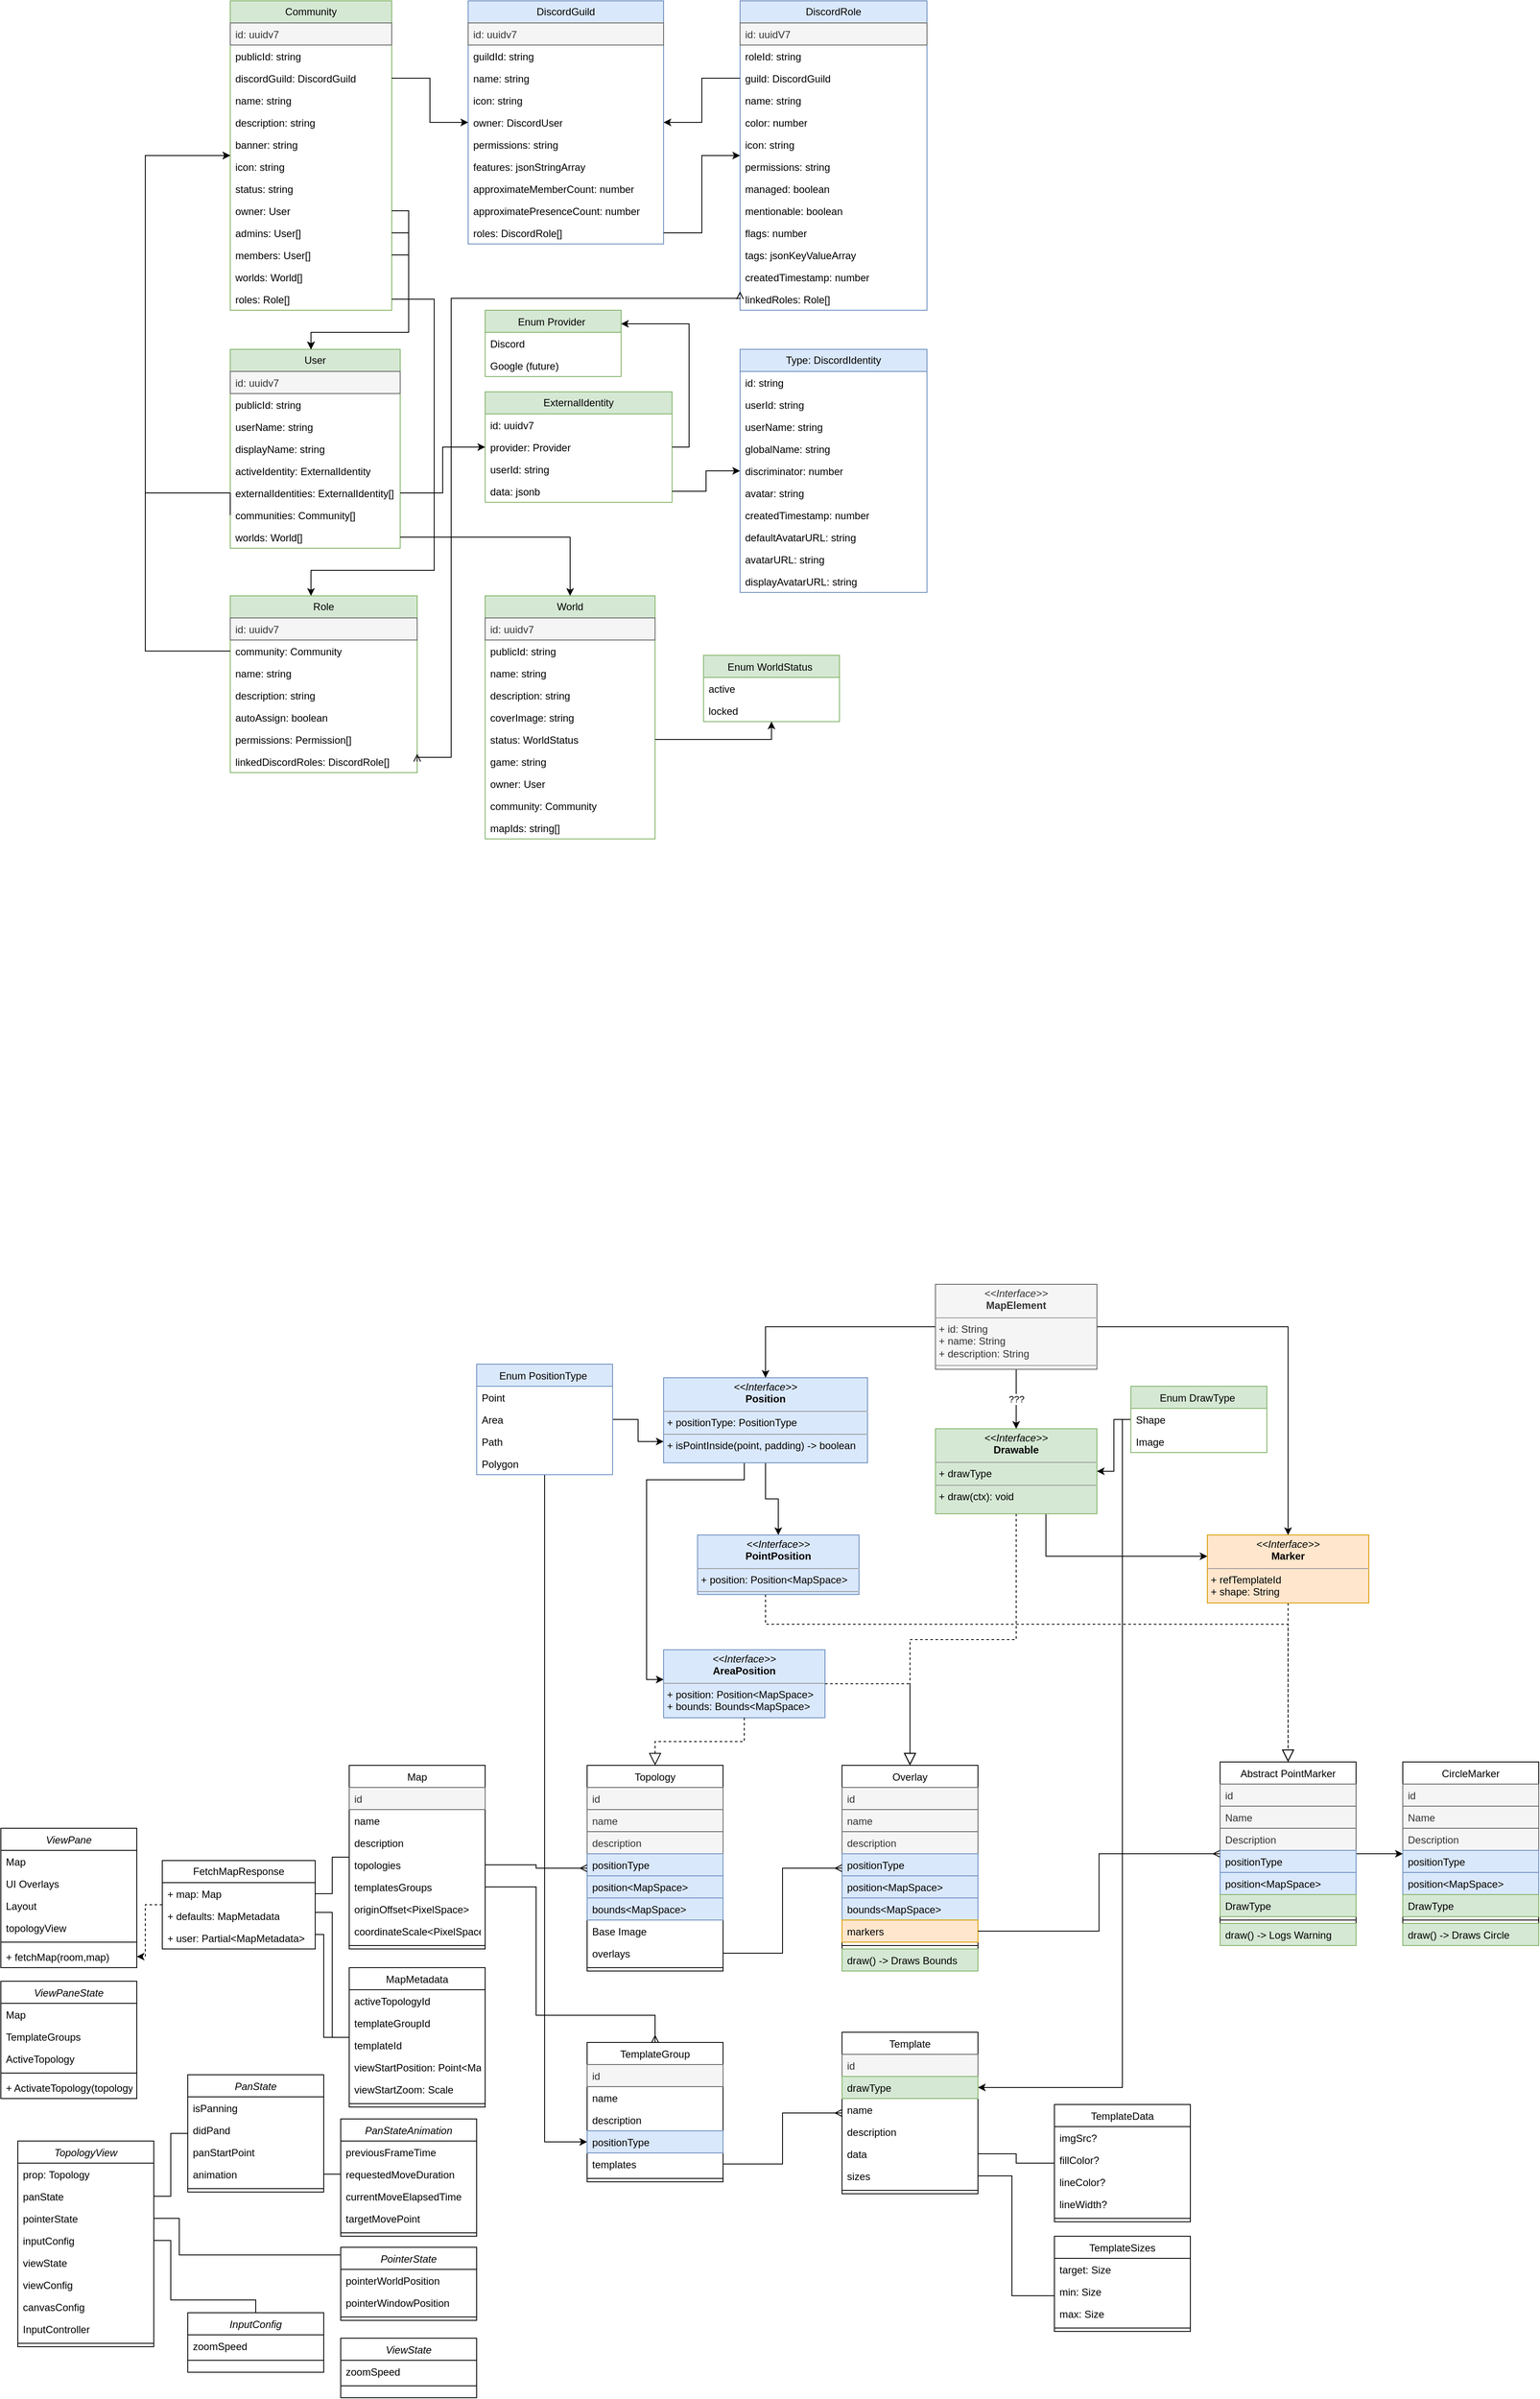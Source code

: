 <mxfile version="26.0.7">
  <diagram id="C5RBs43oDa-KdzZeNtuy" name="Page-1">
    <mxGraphModel dx="1114" dy="3365" grid="1" gridSize="10" guides="1" tooltips="1" connect="1" arrows="1" fold="1" page="1" pageScale="1" pageWidth="827" pageHeight="1169" math="0" shadow="0">
      <root>
        <mxCell id="WIyWlLk6GJQsqaUBKTNV-0" />
        <mxCell id="WIyWlLk6GJQsqaUBKTNV-1" parent="WIyWlLk6GJQsqaUBKTNV-0" />
        <mxCell id="zkfFHV4jXpPFQw0GAbJ--0" value="ViewPane" style="swimlane;fontStyle=2;align=center;verticalAlign=top;childLayout=stackLayout;horizontal=1;startSize=26;horizontalStack=0;resizeParent=1;resizeLast=0;collapsible=1;marginBottom=0;rounded=0;shadow=0;strokeWidth=1;" parent="WIyWlLk6GJQsqaUBKTNV-1" vertex="1">
          <mxGeometry y="100" width="160" height="164" as="geometry">
            <mxRectangle x="230" y="140" width="160" height="26" as="alternateBounds" />
          </mxGeometry>
        </mxCell>
        <mxCell id="zkfFHV4jXpPFQw0GAbJ--1" value="Map" style="text;align=left;verticalAlign=top;spacingLeft=4;spacingRight=4;overflow=hidden;rotatable=0;points=[[0,0.5],[1,0.5]];portConstraint=eastwest;" parent="zkfFHV4jXpPFQw0GAbJ--0" vertex="1">
          <mxGeometry y="26" width="160" height="26" as="geometry" />
        </mxCell>
        <mxCell id="zkfFHV4jXpPFQw0GAbJ--2" value="UI Overlays" style="text;align=left;verticalAlign=top;spacingLeft=4;spacingRight=4;overflow=hidden;rotatable=0;points=[[0,0.5],[1,0.5]];portConstraint=eastwest;rounded=0;shadow=0;html=0;" parent="zkfFHV4jXpPFQw0GAbJ--0" vertex="1">
          <mxGeometry y="52" width="160" height="26" as="geometry" />
        </mxCell>
        <mxCell id="zkfFHV4jXpPFQw0GAbJ--3" value="Layout" style="text;align=left;verticalAlign=top;spacingLeft=4;spacingRight=4;overflow=hidden;rotatable=0;points=[[0,0.5],[1,0.5]];portConstraint=eastwest;rounded=0;shadow=0;html=0;" parent="zkfFHV4jXpPFQw0GAbJ--0" vertex="1">
          <mxGeometry y="78" width="160" height="26" as="geometry" />
        </mxCell>
        <mxCell id="y4kP2siRz1NFSCVduvvl-142" value="topologyView" style="text;align=left;verticalAlign=top;spacingLeft=4;spacingRight=4;overflow=hidden;rotatable=0;points=[[0,0.5],[1,0.5]];portConstraint=eastwest;rounded=0;shadow=0;html=0;" parent="zkfFHV4jXpPFQw0GAbJ--0" vertex="1">
          <mxGeometry y="104" width="160" height="26" as="geometry" />
        </mxCell>
        <mxCell id="zkfFHV4jXpPFQw0GAbJ--4" value="" style="line;html=1;strokeWidth=1;align=left;verticalAlign=middle;spacingTop=-1;spacingLeft=3;spacingRight=3;rotatable=0;labelPosition=right;points=[];portConstraint=eastwest;" parent="zkfFHV4jXpPFQw0GAbJ--0" vertex="1">
          <mxGeometry y="130" width="160" height="8" as="geometry" />
        </mxCell>
        <mxCell id="zkfFHV4jXpPFQw0GAbJ--5" value="+ fetchMap(room,map)" style="text;align=left;verticalAlign=top;spacingLeft=4;spacingRight=4;overflow=hidden;rotatable=0;points=[[0,0.5],[1,0.5]];portConstraint=eastwest;" parent="zkfFHV4jXpPFQw0GAbJ--0" vertex="1">
          <mxGeometry y="138" width="160" height="26" as="geometry" />
        </mxCell>
        <mxCell id="zkfFHV4jXpPFQw0GAbJ--6" value="Overlay" style="swimlane;fontStyle=0;align=center;verticalAlign=top;childLayout=stackLayout;horizontal=1;startSize=26;horizontalStack=0;resizeParent=1;resizeLast=0;collapsible=1;marginBottom=0;rounded=0;shadow=0;strokeWidth=1;" parent="WIyWlLk6GJQsqaUBKTNV-1" vertex="1">
          <mxGeometry x="990" y="26" width="160" height="242" as="geometry">
            <mxRectangle x="130" y="380" width="160" height="26" as="alternateBounds" />
          </mxGeometry>
        </mxCell>
        <mxCell id="zkfFHV4jXpPFQw0GAbJ--7" value="id" style="text;align=left;verticalAlign=top;spacingLeft=4;spacingRight=4;overflow=hidden;rotatable=0;points=[[0,0.5],[1,0.5]];portConstraint=eastwest;fillColor=#f5f5f5;fontColor=#333333;strokeColor=#666666;" parent="zkfFHV4jXpPFQw0GAbJ--6" vertex="1">
          <mxGeometry y="26" width="160" height="26" as="geometry" />
        </mxCell>
        <mxCell id="y4kP2siRz1NFSCVduvvl-204" value="name" style="text;align=left;verticalAlign=top;spacingLeft=4;spacingRight=4;overflow=hidden;rotatable=0;points=[[0,0.5],[1,0.5]];portConstraint=eastwest;fillColor=#f5f5f5;fontColor=#333333;strokeColor=#666666;" parent="zkfFHV4jXpPFQw0GAbJ--6" vertex="1">
          <mxGeometry y="52" width="160" height="26" as="geometry" />
        </mxCell>
        <mxCell id="y4kP2siRz1NFSCVduvvl-205" value="description" style="text;align=left;verticalAlign=top;spacingLeft=4;spacingRight=4;overflow=hidden;rotatable=0;points=[[0,0.5],[1,0.5]];portConstraint=eastwest;fillColor=#f5f5f5;fontColor=#333333;strokeColor=#666666;" parent="zkfFHV4jXpPFQw0GAbJ--6" vertex="1">
          <mxGeometry y="78" width="160" height="26" as="geometry" />
        </mxCell>
        <mxCell id="y4kP2siRz1NFSCVduvvl-83" value="positionType" style="text;align=left;verticalAlign=top;spacingLeft=4;spacingRight=4;overflow=hidden;rotatable=0;points=[[0,0.5],[1,0.5]];portConstraint=eastwest;fillColor=#dae8fc;strokeColor=#6c8ebf;" parent="zkfFHV4jXpPFQw0GAbJ--6" vertex="1">
          <mxGeometry y="104" width="160" height="26" as="geometry" />
        </mxCell>
        <mxCell id="y4kP2siRz1NFSCVduvvl-13" value="position&lt;MapSpace&gt;" style="text;align=left;verticalAlign=top;spacingLeft=4;spacingRight=4;overflow=hidden;rotatable=0;points=[[0,0.5],[1,0.5]];portConstraint=eastwest;rounded=0;shadow=0;html=0;fillColor=#dae8fc;strokeColor=#6c8ebf;" parent="zkfFHV4jXpPFQw0GAbJ--6" vertex="1">
          <mxGeometry y="130" width="160" height="26" as="geometry" />
        </mxCell>
        <mxCell id="y4kP2siRz1NFSCVduvvl-18" value="bounds&lt;MapSpace&gt;" style="text;align=left;verticalAlign=top;spacingLeft=4;spacingRight=4;overflow=hidden;rotatable=0;points=[[0,0.5],[1,0.5]];portConstraint=eastwest;rounded=0;shadow=0;html=0;fillColor=#dae8fc;strokeColor=#6c8ebf;" parent="zkfFHV4jXpPFQw0GAbJ--6" vertex="1">
          <mxGeometry y="156" width="160" height="26" as="geometry" />
        </mxCell>
        <mxCell id="zkfFHV4jXpPFQw0GAbJ--8" value="markers" style="text;align=left;verticalAlign=top;spacingLeft=4;spacingRight=4;overflow=hidden;rotatable=0;points=[[0,0.5],[1,0.5]];portConstraint=eastwest;rounded=0;shadow=0;html=0;fillColor=#ffe6cc;strokeColor=#d79b00;" parent="zkfFHV4jXpPFQw0GAbJ--6" vertex="1">
          <mxGeometry y="182" width="160" height="26" as="geometry" />
        </mxCell>
        <mxCell id="zkfFHV4jXpPFQw0GAbJ--9" value="" style="line;html=1;strokeWidth=1;align=left;verticalAlign=middle;spacingTop=-1;spacingLeft=3;spacingRight=3;rotatable=0;labelPosition=right;points=[];portConstraint=eastwest;" parent="zkfFHV4jXpPFQw0GAbJ--6" vertex="1">
          <mxGeometry y="208" width="160" height="8" as="geometry" />
        </mxCell>
        <mxCell id="zkfFHV4jXpPFQw0GAbJ--10" value="draw() -&gt; Draws Bounds" style="text;align=left;verticalAlign=top;spacingLeft=4;spacingRight=4;overflow=hidden;rotatable=0;points=[[0,0.5],[1,0.5]];portConstraint=eastwest;fontStyle=0;fillColor=#d5e8d4;strokeColor=#82b366;" parent="zkfFHV4jXpPFQw0GAbJ--6" vertex="1">
          <mxGeometry y="216" width="160" height="26" as="geometry" />
        </mxCell>
        <mxCell id="y4kP2siRz1NFSCVduvvl-19" value="Topology" style="swimlane;fontStyle=0;align=center;verticalAlign=top;childLayout=stackLayout;horizontal=1;startSize=26;horizontalStack=0;resizeParent=1;resizeLast=0;collapsible=1;marginBottom=0;rounded=0;shadow=0;strokeWidth=1;" parent="WIyWlLk6GJQsqaUBKTNV-1" vertex="1">
          <mxGeometry x="690" y="26" width="160" height="242" as="geometry">
            <mxRectangle x="130" y="380" width="160" height="26" as="alternateBounds" />
          </mxGeometry>
        </mxCell>
        <mxCell id="y4kP2siRz1NFSCVduvvl-20" value="id" style="text;align=left;verticalAlign=top;spacingLeft=4;spacingRight=4;overflow=hidden;rotatable=0;points=[[0,0.5],[1,0.5]];portConstraint=eastwest;fillColor=#f5f5f5;fontColor=#333333;strokeColor=#666666;" parent="y4kP2siRz1NFSCVduvvl-19" vertex="1">
          <mxGeometry y="26" width="160" height="26" as="geometry" />
        </mxCell>
        <mxCell id="y4kP2siRz1NFSCVduvvl-202" value="name" style="text;align=left;verticalAlign=top;spacingLeft=4;spacingRight=4;overflow=hidden;rotatable=0;points=[[0,0.5],[1,0.5]];portConstraint=eastwest;fillColor=#f5f5f5;fontColor=#333333;strokeColor=#666666;" parent="y4kP2siRz1NFSCVduvvl-19" vertex="1">
          <mxGeometry y="52" width="160" height="26" as="geometry" />
        </mxCell>
        <mxCell id="y4kP2siRz1NFSCVduvvl-203" value="description" style="text;align=left;verticalAlign=top;spacingLeft=4;spacingRight=4;overflow=hidden;rotatable=0;points=[[0,0.5],[1,0.5]];portConstraint=eastwest;fillColor=#f5f5f5;fontColor=#333333;strokeColor=#666666;" parent="y4kP2siRz1NFSCVduvvl-19" vertex="1">
          <mxGeometry y="78" width="160" height="26" as="geometry" />
        </mxCell>
        <mxCell id="y4kP2siRz1NFSCVduvvl-82" value="positionType" style="text;align=left;verticalAlign=top;spacingLeft=4;spacingRight=4;overflow=hidden;rotatable=0;points=[[0,0.5],[1,0.5]];portConstraint=eastwest;fillColor=#dae8fc;strokeColor=#6c8ebf;" parent="y4kP2siRz1NFSCVduvvl-19" vertex="1">
          <mxGeometry y="104" width="160" height="26" as="geometry" />
        </mxCell>
        <mxCell id="y4kP2siRz1NFSCVduvvl-57" value="position&lt;MapSpace&gt;" style="text;align=left;verticalAlign=top;spacingLeft=4;spacingRight=4;overflow=hidden;rotatable=0;points=[[0,0.5],[1,0.5]];portConstraint=eastwest;fillColor=#dae8fc;strokeColor=#6c8ebf;" parent="y4kP2siRz1NFSCVduvvl-19" vertex="1">
          <mxGeometry y="130" width="160" height="26" as="geometry" />
        </mxCell>
        <mxCell id="y4kP2siRz1NFSCVduvvl-58" value="bounds&lt;MapSpace&gt;" style="text;align=left;verticalAlign=top;spacingLeft=4;spacingRight=4;overflow=hidden;rotatable=0;points=[[0,0.5],[1,0.5]];portConstraint=eastwest;fillColor=#dae8fc;strokeColor=#6c8ebf;" parent="y4kP2siRz1NFSCVduvvl-19" vertex="1">
          <mxGeometry y="156" width="160" height="26" as="geometry" />
        </mxCell>
        <mxCell id="y4kP2siRz1NFSCVduvvl-21" value="Base Image" style="text;align=left;verticalAlign=top;spacingLeft=4;spacingRight=4;overflow=hidden;rotatable=0;points=[[0,0.5],[1,0.5]];portConstraint=eastwest;rounded=0;shadow=0;html=0;" parent="y4kP2siRz1NFSCVduvvl-19" vertex="1">
          <mxGeometry y="182" width="160" height="26" as="geometry" />
        </mxCell>
        <mxCell id="y4kP2siRz1NFSCVduvvl-23" value="overlays" style="text;align=left;verticalAlign=top;spacingLeft=4;spacingRight=4;overflow=hidden;rotatable=0;points=[[0,0.5],[1,0.5]];portConstraint=eastwest;rounded=0;shadow=0;html=0;" parent="y4kP2siRz1NFSCVduvvl-19" vertex="1">
          <mxGeometry y="208" width="160" height="26" as="geometry" />
        </mxCell>
        <mxCell id="y4kP2siRz1NFSCVduvvl-24" value="" style="line;html=1;strokeWidth=1;align=left;verticalAlign=middle;spacingTop=-1;spacingLeft=3;spacingRight=3;rotatable=0;labelPosition=right;points=[];portConstraint=eastwest;" parent="y4kP2siRz1NFSCVduvvl-19" vertex="1">
          <mxGeometry y="234" width="160" height="8" as="geometry" />
        </mxCell>
        <mxCell id="y4kP2siRz1NFSCVduvvl-26" value="" style="endArrow=block;dashed=1;endFill=0;endSize=12;html=1;rounded=0;edgeStyle=orthogonalEdgeStyle;" parent="WIyWlLk6GJQsqaUBKTNV-1" source="y4kP2siRz1NFSCVduvvl-76" target="y4kP2siRz1NFSCVduvvl-67" edge="1">
          <mxGeometry width="160" relative="1" as="geometry">
            <mxPoint x="1520" y="-50" as="sourcePoint" />
            <mxPoint x="1470" y="-50" as="targetPoint" />
          </mxGeometry>
        </mxCell>
        <mxCell id="y4kP2siRz1NFSCVduvvl-27" value="" style="endArrow=block;dashed=1;endFill=0;endSize=12;html=1;rounded=0;edgeStyle=orthogonalEdgeStyle;" parent="WIyWlLk6GJQsqaUBKTNV-1" source="y4kP2siRz1NFSCVduvvl-49" target="zkfFHV4jXpPFQw0GAbJ--6" edge="1">
          <mxGeometry width="160" relative="1" as="geometry">
            <mxPoint x="1070" y="-80" as="sourcePoint" />
            <mxPoint x="1005" y="-10" as="targetPoint" />
          </mxGeometry>
        </mxCell>
        <mxCell id="y4kP2siRz1NFSCVduvvl-47" style="edgeStyle=orthogonalEdgeStyle;rounded=0;orthogonalLoop=1;jettySize=auto;html=1;entryX=0;entryY=0.75;entryDx=0;entryDy=0;" parent="WIyWlLk6GJQsqaUBKTNV-1" source="y4kP2siRz1NFSCVduvvl-38" target="y4kP2siRz1NFSCVduvvl-41" edge="1">
          <mxGeometry relative="1" as="geometry">
            <mxPoint x="780" y="-331" as="targetPoint" />
          </mxGeometry>
        </mxCell>
        <mxCell id="y4kP2siRz1NFSCVduvvl-106" style="edgeStyle=orthogonalEdgeStyle;rounded=0;orthogonalLoop=1;jettySize=auto;html=1;" parent="WIyWlLk6GJQsqaUBKTNV-1" source="y4kP2siRz1NFSCVduvvl-38" target="y4kP2siRz1NFSCVduvvl-105" edge="1">
          <mxGeometry relative="1" as="geometry" />
        </mxCell>
        <mxCell id="y4kP2siRz1NFSCVduvvl-38" value="Enum PositionType " style="swimlane;fontStyle=0;align=center;verticalAlign=top;childLayout=stackLayout;horizontal=1;startSize=26;horizontalStack=0;resizeParent=1;resizeLast=0;collapsible=1;marginBottom=0;rounded=0;shadow=0;strokeWidth=1;fillColor=#dae8fc;strokeColor=#6c8ebf;" parent="WIyWlLk6GJQsqaUBKTNV-1" vertex="1">
          <mxGeometry x="560" y="-446" width="160" height="130" as="geometry">
            <mxRectangle x="570" y="76" width="170" height="26" as="alternateBounds" />
          </mxGeometry>
        </mxCell>
        <mxCell id="y4kP2siRz1NFSCVduvvl-39" value="Point" style="text;align=left;verticalAlign=top;spacingLeft=4;spacingRight=4;overflow=hidden;rotatable=0;points=[[0,0.5],[1,0.5]];portConstraint=eastwest;" parent="y4kP2siRz1NFSCVduvvl-38" vertex="1">
          <mxGeometry y="26" width="160" height="26" as="geometry" />
        </mxCell>
        <mxCell id="y4kP2siRz1NFSCVduvvl-45" value="Area" style="text;align=left;verticalAlign=top;spacingLeft=4;spacingRight=4;overflow=hidden;rotatable=0;points=[[0,0.5],[1,0.5]];portConstraint=eastwest;" parent="y4kP2siRz1NFSCVduvvl-38" vertex="1">
          <mxGeometry y="52" width="160" height="26" as="geometry" />
        </mxCell>
        <mxCell id="y4kP2siRz1NFSCVduvvl-46" value="Path" style="text;align=left;verticalAlign=top;spacingLeft=4;spacingRight=4;overflow=hidden;rotatable=0;points=[[0,0.5],[1,0.5]];portConstraint=eastwest;" parent="y4kP2siRz1NFSCVduvvl-38" vertex="1">
          <mxGeometry y="78" width="160" height="26" as="geometry" />
        </mxCell>
        <mxCell id="y4kP2siRz1NFSCVduvvl-65" value="Polygon" style="text;align=left;verticalAlign=top;spacingLeft=4;spacingRight=4;overflow=hidden;rotatable=0;points=[[0,0.5],[1,0.5]];portConstraint=eastwest;" parent="y4kP2siRz1NFSCVduvvl-38" vertex="1">
          <mxGeometry y="104" width="160" height="26" as="geometry" />
        </mxCell>
        <mxCell id="y4kP2siRz1NFSCVduvvl-51" style="edgeStyle=orthogonalEdgeStyle;rounded=0;orthogonalLoop=1;jettySize=auto;html=1;" parent="WIyWlLk6GJQsqaUBKTNV-1" source="y4kP2siRz1NFSCVduvvl-41" target="y4kP2siRz1NFSCVduvvl-48" edge="1">
          <mxGeometry relative="1" as="geometry" />
        </mxCell>
        <mxCell id="y4kP2siRz1NFSCVduvvl-200" style="edgeStyle=orthogonalEdgeStyle;rounded=0;orthogonalLoop=1;jettySize=auto;html=1;" parent="WIyWlLk6GJQsqaUBKTNV-1" source="y4kP2siRz1NFSCVduvvl-41" target="y4kP2siRz1NFSCVduvvl-52" edge="1">
          <mxGeometry relative="1" as="geometry">
            <Array as="points">
              <mxPoint x="875" y="-310" />
              <mxPoint x="760" y="-310" />
              <mxPoint x="760" y="-75" />
            </Array>
          </mxGeometry>
        </mxCell>
        <mxCell id="y4kP2siRz1NFSCVduvvl-41" value="&lt;p style=&quot;margin:0px;margin-top:4px;text-align:center;&quot;&gt;&lt;i&gt;&amp;lt;&amp;lt;Interface&amp;gt;&amp;gt;&lt;/i&gt;&lt;br&gt;&lt;b&gt;Position&lt;/b&gt;&lt;/p&gt;&lt;hr size=&quot;1&quot;&gt;&lt;p style=&quot;margin:0px;margin-left:4px;&quot;&gt;+ positionType: PositionType&lt;br&gt;&lt;/p&gt;&lt;hr size=&quot;1&quot;&gt;&lt;p style=&quot;margin:0px;margin-left:4px;&quot;&gt;+ isPointInside(point, padding) -&amp;gt; boolean&lt;/p&gt;" style="verticalAlign=top;align=left;overflow=fill;fontSize=12;fontFamily=Helvetica;html=1;whiteSpace=wrap;fillColor=#dae8fc;strokeColor=#6c8ebf;" parent="WIyWlLk6GJQsqaUBKTNV-1" vertex="1">
          <mxGeometry x="780" y="-430" width="240" height="100" as="geometry" />
        </mxCell>
        <mxCell id="y4kP2siRz1NFSCVduvvl-85" style="edgeStyle=orthogonalEdgeStyle;rounded=0;orthogonalLoop=1;jettySize=auto;html=1;dashed=1;endArrow=block;endFill=0;strokeWidth=1;endSize=12;" parent="WIyWlLk6GJQsqaUBKTNV-1" source="y4kP2siRz1NFSCVduvvl-48" target="y4kP2siRz1NFSCVduvvl-67" edge="1">
          <mxGeometry relative="1" as="geometry">
            <Array as="points">
              <mxPoint x="900" y="-140" />
              <mxPoint x="1515" y="-140" />
            </Array>
          </mxGeometry>
        </mxCell>
        <mxCell id="y4kP2siRz1NFSCVduvvl-48" value="&lt;p style=&quot;margin:0px;margin-top:4px;text-align:center;&quot;&gt;&lt;i&gt;&amp;lt;&amp;lt;Interface&amp;gt;&amp;gt;&lt;/i&gt;&lt;br&gt;&lt;b&gt;PointPosition&lt;/b&gt;&lt;/p&gt;&lt;hr size=&quot;1&quot;&gt;&lt;p style=&quot;margin:0px;margin-left:4px;&quot;&gt;+ position: Position&amp;lt;MapSpace&amp;gt;&lt;br&gt;&lt;/p&gt;&lt;hr size=&quot;1&quot;&gt;&lt;p style=&quot;margin:0px;margin-left:4px;&quot;&gt;&lt;br&gt;&lt;/p&gt;" style="verticalAlign=top;align=left;overflow=fill;fontSize=12;fontFamily=Helvetica;html=1;whiteSpace=wrap;fillColor=#dae8fc;strokeColor=#6c8ebf;" parent="WIyWlLk6GJQsqaUBKTNV-1" vertex="1">
          <mxGeometry x="820" y="-245" width="190" height="70" as="geometry" />
        </mxCell>
        <mxCell id="y4kP2siRz1NFSCVduvvl-84" style="edgeStyle=orthogonalEdgeStyle;rounded=0;orthogonalLoop=1;jettySize=auto;html=1;" parent="WIyWlLk6GJQsqaUBKTNV-1" source="y4kP2siRz1NFSCVduvvl-49" target="y4kP2siRz1NFSCVduvvl-76" edge="1">
          <mxGeometry relative="1" as="geometry">
            <Array as="points">
              <mxPoint x="1230" y="-220" />
            </Array>
          </mxGeometry>
        </mxCell>
        <mxCell id="y4kP2siRz1NFSCVduvvl-49" value="&lt;p style=&quot;margin:0px;margin-top:4px;text-align:center;&quot;&gt;&lt;i&gt;&amp;lt;&amp;lt;Interface&amp;gt;&amp;gt;&lt;/i&gt;&lt;br&gt;&lt;b&gt;Drawable&lt;/b&gt;&lt;/p&gt;&lt;hr size=&quot;1&quot;&gt;&lt;p style=&quot;margin:0px;margin-left:4px;&quot;&gt;+ drawType&lt;/p&gt;&lt;hr size=&quot;1&quot;&gt;&lt;p style=&quot;margin:0px;margin-left:4px;&quot;&gt;+ draw(ctx): void&lt;br&gt;&lt;/p&gt;" style="verticalAlign=top;align=left;overflow=fill;fontSize=12;fontFamily=Helvetica;html=1;whiteSpace=wrap;fillColor=#d5e8d4;strokeColor=#82b366;" parent="WIyWlLk6GJQsqaUBKTNV-1" vertex="1">
          <mxGeometry x="1100" y="-370" width="190" height="100" as="geometry" />
        </mxCell>
        <mxCell id="y4kP2siRz1NFSCVduvvl-52" value="&lt;p style=&quot;margin:0px;margin-top:4px;text-align:center;&quot;&gt;&lt;i&gt;&amp;lt;&amp;lt;Interface&amp;gt;&amp;gt;&lt;/i&gt;&lt;br&gt;&lt;b&gt;AreaPosition&lt;/b&gt;&lt;/p&gt;&lt;hr size=&quot;1&quot;&gt;&lt;p style=&quot;margin:0px;margin-left:4px;&quot;&gt;+ position: Position&amp;lt;MapSpace&amp;gt;&lt;/p&gt;&lt;p style=&quot;margin:0px;margin-left:4px;&quot;&gt;+ bounds: Bounds&amp;lt;MapSpace&amp;gt;&lt;br&gt;&lt;/p&gt;&lt;hr size=&quot;1&quot;&gt;&lt;p style=&quot;margin:0px;margin-left:4px;&quot;&gt;&lt;br&gt;&lt;/p&gt;" style="verticalAlign=top;align=left;overflow=fill;fontSize=12;fontFamily=Helvetica;html=1;whiteSpace=wrap;fillColor=#dae8fc;strokeColor=#6c8ebf;" parent="WIyWlLk6GJQsqaUBKTNV-1" vertex="1">
          <mxGeometry x="780" y="-110" width="190" height="80" as="geometry" />
        </mxCell>
        <mxCell id="y4kP2siRz1NFSCVduvvl-54" value="" style="endArrow=block;dashed=1;endFill=0;endSize=12;html=1;rounded=0;edgeStyle=orthogonalEdgeStyle;" parent="WIyWlLk6GJQsqaUBKTNV-1" source="y4kP2siRz1NFSCVduvvl-52" target="zkfFHV4jXpPFQw0GAbJ--6" edge="1">
          <mxGeometry width="160" relative="1" as="geometry">
            <mxPoint x="1225" y="-40" as="sourcePoint" />
            <mxPoint x="1080" y="36" as="targetPoint" />
          </mxGeometry>
        </mxCell>
        <mxCell id="y4kP2siRz1NFSCVduvvl-56" value="" style="endArrow=block;dashed=1;endFill=0;endSize=12;html=1;rounded=0;edgeStyle=orthogonalEdgeStyle;" parent="WIyWlLk6GJQsqaUBKTNV-1" source="y4kP2siRz1NFSCVduvvl-52" target="y4kP2siRz1NFSCVduvvl-19" edge="1">
          <mxGeometry width="160" relative="1" as="geometry">
            <mxPoint x="980" y="-65" as="sourcePoint" />
            <mxPoint x="1080" y="36" as="targetPoint" />
          </mxGeometry>
        </mxCell>
        <mxCell id="y4kP2siRz1NFSCVduvvl-59" style="edgeStyle=orthogonalEdgeStyle;rounded=0;orthogonalLoop=1;jettySize=auto;html=1;endArrow=ERmany;endFill=0;" parent="WIyWlLk6GJQsqaUBKTNV-1" source="y4kP2siRz1NFSCVduvvl-23" target="zkfFHV4jXpPFQw0GAbJ--6" edge="1">
          <mxGeometry relative="1" as="geometry" />
        </mxCell>
        <mxCell id="y4kP2siRz1NFSCVduvvl-60" style="edgeStyle=orthogonalEdgeStyle;rounded=0;orthogonalLoop=1;jettySize=auto;html=1;endArrow=ERmany;endFill=0;" parent="WIyWlLk6GJQsqaUBKTNV-1" source="zkfFHV4jXpPFQw0GAbJ--8" target="y4kP2siRz1NFSCVduvvl-67" edge="1">
          <mxGeometry relative="1" as="geometry">
            <mxPoint x="1280" y="123.059" as="targetPoint" />
          </mxGeometry>
        </mxCell>
        <mxCell id="y4kP2siRz1NFSCVduvvl-81" style="edgeStyle=orthogonalEdgeStyle;rounded=0;orthogonalLoop=1;jettySize=auto;html=1;entryX=1;entryY=0.5;entryDx=0;entryDy=0;" parent="WIyWlLk6GJQsqaUBKTNV-1" source="y4kP2siRz1NFSCVduvvl-61" target="y4kP2siRz1NFSCVduvvl-49" edge="1">
          <mxGeometry relative="1" as="geometry" />
        </mxCell>
        <mxCell id="y4kP2siRz1NFSCVduvvl-114" style="edgeStyle=orthogonalEdgeStyle;rounded=0;orthogonalLoop=1;jettySize=auto;html=1;" parent="WIyWlLk6GJQsqaUBKTNV-1" source="y4kP2siRz1NFSCVduvvl-61" target="y4kP2siRz1NFSCVduvvl-109" edge="1">
          <mxGeometry relative="1" as="geometry">
            <Array as="points">
              <mxPoint x="1320" y="-381" />
              <mxPoint x="1320" y="405" />
            </Array>
          </mxGeometry>
        </mxCell>
        <mxCell id="y4kP2siRz1NFSCVduvvl-61" value="Enum DrawType " style="swimlane;fontStyle=0;align=center;verticalAlign=top;childLayout=stackLayout;horizontal=1;startSize=26;horizontalStack=0;resizeParent=1;resizeLast=0;collapsible=1;marginBottom=0;rounded=0;shadow=0;strokeWidth=1;fillColor=#d5e8d4;strokeColor=#82b366;" parent="WIyWlLk6GJQsqaUBKTNV-1" vertex="1">
          <mxGeometry x="1330" y="-420" width="160" height="78" as="geometry">
            <mxRectangle x="570" y="76" width="170" height="26" as="alternateBounds" />
          </mxGeometry>
        </mxCell>
        <mxCell id="y4kP2siRz1NFSCVduvvl-62" value="Shape" style="text;align=left;verticalAlign=top;spacingLeft=4;spacingRight=4;overflow=hidden;rotatable=0;points=[[0,0.5],[1,0.5]];portConstraint=eastwest;" parent="y4kP2siRz1NFSCVduvvl-61" vertex="1">
          <mxGeometry y="26" width="160" height="26" as="geometry" />
        </mxCell>
        <mxCell id="y4kP2siRz1NFSCVduvvl-63" value="Image" style="text;align=left;verticalAlign=top;spacingLeft=4;spacingRight=4;overflow=hidden;rotatable=0;points=[[0,0.5],[1,0.5]];portConstraint=eastwest;" parent="y4kP2siRz1NFSCVduvvl-61" vertex="1">
          <mxGeometry y="52" width="160" height="26" as="geometry" />
        </mxCell>
        <mxCell id="y4kP2siRz1NFSCVduvvl-188" style="edgeStyle=orthogonalEdgeStyle;rounded=0;orthogonalLoop=1;jettySize=auto;html=1;" parent="WIyWlLk6GJQsqaUBKTNV-1" source="y4kP2siRz1NFSCVduvvl-67" target="y4kP2siRz1NFSCVduvvl-179" edge="1">
          <mxGeometry relative="1" as="geometry" />
        </mxCell>
        <mxCell id="y4kP2siRz1NFSCVduvvl-67" value="Abstract PointMarker" style="swimlane;fontStyle=0;align=center;verticalAlign=top;childLayout=stackLayout;horizontal=1;startSize=26;horizontalStack=0;resizeParent=1;resizeLast=0;collapsible=1;marginBottom=0;rounded=0;shadow=0;strokeWidth=1;" parent="WIyWlLk6GJQsqaUBKTNV-1" vertex="1">
          <mxGeometry x="1435" y="22" width="160" height="216" as="geometry">
            <mxRectangle x="550" y="140" width="160" height="26" as="alternateBounds" />
          </mxGeometry>
        </mxCell>
        <mxCell id="y4kP2siRz1NFSCVduvvl-68" value="id" style="text;align=left;verticalAlign=top;spacingLeft=4;spacingRight=4;overflow=hidden;rotatable=0;points=[[0,0.5],[1,0.5]];portConstraint=eastwest;fillColor=#f5f5f5;fontColor=#333333;strokeColor=#666666;" parent="y4kP2siRz1NFSCVduvvl-67" vertex="1">
          <mxGeometry y="26" width="160" height="26" as="geometry" />
        </mxCell>
        <mxCell id="y4kP2siRz1NFSCVduvvl-71" value="Name" style="text;align=left;verticalAlign=top;spacingLeft=4;spacingRight=4;overflow=hidden;rotatable=0;points=[[0,0.5],[1,0.5]];portConstraint=eastwest;rounded=0;shadow=0;html=0;fillColor=#f5f5f5;fontColor=#333333;strokeColor=#666666;" parent="y4kP2siRz1NFSCVduvvl-67" vertex="1">
          <mxGeometry y="52" width="160" height="26" as="geometry" />
        </mxCell>
        <mxCell id="y4kP2siRz1NFSCVduvvl-72" value="Description" style="text;align=left;verticalAlign=top;spacingLeft=4;spacingRight=4;overflow=hidden;rotatable=0;points=[[0,0.5],[1,0.5]];portConstraint=eastwest;rounded=0;shadow=0;html=0;fillColor=#f5f5f5;fontColor=#333333;strokeColor=#666666;" parent="y4kP2siRz1NFSCVduvvl-67" vertex="1">
          <mxGeometry y="78" width="160" height="26" as="geometry" />
        </mxCell>
        <mxCell id="y4kP2siRz1NFSCVduvvl-69" value="positionType" style="text;align=left;verticalAlign=top;spacingLeft=4;spacingRight=4;overflow=hidden;rotatable=0;points=[[0,0.5],[1,0.5]];portConstraint=eastwest;rounded=0;shadow=0;html=0;fillColor=#dae8fc;strokeColor=#6c8ebf;" parent="y4kP2siRz1NFSCVduvvl-67" vertex="1">
          <mxGeometry y="104" width="160" height="26" as="geometry" />
        </mxCell>
        <mxCell id="y4kP2siRz1NFSCVduvvl-94" value="position&lt;MapSpace&gt;" style="text;align=left;verticalAlign=top;spacingLeft=4;spacingRight=4;overflow=hidden;rotatable=0;points=[[0,0.5],[1,0.5]];portConstraint=eastwest;rounded=0;shadow=0;html=0;fillColor=#dae8fc;strokeColor=#6c8ebf;" parent="y4kP2siRz1NFSCVduvvl-67" vertex="1">
          <mxGeometry y="130" width="160" height="26" as="geometry" />
        </mxCell>
        <mxCell id="y4kP2siRz1NFSCVduvvl-70" value="DrawType" style="text;align=left;verticalAlign=top;spacingLeft=4;spacingRight=4;overflow=hidden;rotatable=0;points=[[0,0.5],[1,0.5]];portConstraint=eastwest;rounded=0;shadow=0;html=0;fillColor=#d5e8d4;strokeColor=#82b366;" parent="y4kP2siRz1NFSCVduvvl-67" vertex="1">
          <mxGeometry y="156" width="160" height="26" as="geometry" />
        </mxCell>
        <mxCell id="y4kP2siRz1NFSCVduvvl-73" value="" style="line;html=1;strokeWidth=1;align=left;verticalAlign=middle;spacingTop=-1;spacingLeft=3;spacingRight=3;rotatable=0;labelPosition=right;points=[];portConstraint=eastwest;" parent="y4kP2siRz1NFSCVduvvl-67" vertex="1">
          <mxGeometry y="182" width="160" height="8" as="geometry" />
        </mxCell>
        <mxCell id="y4kP2siRz1NFSCVduvvl-74" value="draw() -&gt; Logs Warning" style="text;align=left;verticalAlign=top;spacingLeft=4;spacingRight=4;overflow=hidden;rotatable=0;points=[[0,0.5],[1,0.5]];portConstraint=eastwest;fillColor=#d5e8d4;strokeColor=#82b366;" parent="y4kP2siRz1NFSCVduvvl-67" vertex="1">
          <mxGeometry y="190" width="160" height="26" as="geometry" />
        </mxCell>
        <mxCell id="y4kP2siRz1NFSCVduvvl-76" value="&lt;p style=&quot;margin:0px;margin-top:4px;text-align:center;&quot;&gt;&lt;i&gt;&amp;lt;&amp;lt;Interface&amp;gt;&amp;gt;&lt;/i&gt;&lt;br&gt;&lt;b&gt;Marker&lt;/b&gt;&lt;/p&gt;&lt;hr size=&quot;1&quot;&gt;&lt;p style=&quot;margin:0px;margin-left:4px;&quot;&gt;+ refTemplateId&lt;/p&gt;&lt;p style=&quot;margin:0px;margin-left:4px;&quot;&gt;+ shape: String&lt;/p&gt;&lt;hr size=&quot;1&quot;&gt;&lt;p style=&quot;margin:0px;margin-left:4px;&quot;&gt;&lt;br&gt;&lt;/p&gt;" style="verticalAlign=top;align=left;overflow=fill;fontSize=12;fontFamily=Helvetica;html=1;whiteSpace=wrap;fillColor=#ffe6cc;strokeColor=#d79b00;" parent="WIyWlLk6GJQsqaUBKTNV-1" vertex="1">
          <mxGeometry x="1420" y="-245" width="190" height="80" as="geometry" />
        </mxCell>
        <mxCell id="y4kP2siRz1NFSCVduvvl-78" style="edgeStyle=orthogonalEdgeStyle;rounded=0;orthogonalLoop=1;jettySize=auto;html=1;" parent="WIyWlLk6GJQsqaUBKTNV-1" source="y4kP2siRz1NFSCVduvvl-77" target="y4kP2siRz1NFSCVduvvl-41" edge="1">
          <mxGeometry relative="1" as="geometry" />
        </mxCell>
        <mxCell id="y4kP2siRz1NFSCVduvvl-79" style="edgeStyle=orthogonalEdgeStyle;rounded=0;orthogonalLoop=1;jettySize=auto;html=1;" parent="WIyWlLk6GJQsqaUBKTNV-1" source="y4kP2siRz1NFSCVduvvl-77" target="y4kP2siRz1NFSCVduvvl-49" edge="1">
          <mxGeometry relative="1" as="geometry" />
        </mxCell>
        <mxCell id="y4kP2siRz1NFSCVduvvl-201" value="???" style="edgeLabel;html=1;align=center;verticalAlign=middle;resizable=0;points=[];" parent="y4kP2siRz1NFSCVduvvl-79" vertex="1" connectable="0">
          <mxGeometry relative="1" as="geometry">
            <mxPoint as="offset" />
          </mxGeometry>
        </mxCell>
        <mxCell id="y4kP2siRz1NFSCVduvvl-80" style="edgeStyle=orthogonalEdgeStyle;rounded=0;orthogonalLoop=1;jettySize=auto;html=1;" parent="WIyWlLk6GJQsqaUBKTNV-1" source="y4kP2siRz1NFSCVduvvl-77" target="y4kP2siRz1NFSCVduvvl-76" edge="1">
          <mxGeometry relative="1" as="geometry" />
        </mxCell>
        <mxCell id="y4kP2siRz1NFSCVduvvl-77" value="&lt;p style=&quot;margin:0px;margin-top:4px;text-align:center;&quot;&gt;&lt;i&gt;&amp;lt;&amp;lt;Interface&amp;gt;&amp;gt;&lt;/i&gt;&lt;br&gt;&lt;b&gt;MapElement&lt;/b&gt;&lt;/p&gt;&lt;hr size=&quot;1&quot;&gt;&lt;p style=&quot;margin:0px;margin-left:4px;&quot;&gt;+ id: String&lt;br&gt;&lt;/p&gt;&lt;p style=&quot;margin:0px;margin-left:4px;&quot;&gt;+ name: String&lt;/p&gt;&lt;p style=&quot;margin:0px;margin-left:4px;&quot;&gt;+ description: String&lt;/p&gt;&lt;hr size=&quot;1&quot;&gt;&lt;p style=&quot;margin:0px;margin-left:4px;&quot;&gt;&lt;br&gt;&lt;/p&gt;" style="verticalAlign=top;align=left;overflow=fill;fontSize=12;fontFamily=Helvetica;html=1;whiteSpace=wrap;fillColor=#f5f5f5;fontColor=#333333;strokeColor=#666666;" parent="WIyWlLk6GJQsqaUBKTNV-1" vertex="1">
          <mxGeometry x="1100" y="-540" width="190" height="100" as="geometry" />
        </mxCell>
        <mxCell id="y4kP2siRz1NFSCVduvvl-86" value="Map" style="swimlane;fontStyle=0;align=center;verticalAlign=top;childLayout=stackLayout;horizontal=1;startSize=26;horizontalStack=0;resizeParent=1;resizeLast=0;collapsible=1;marginBottom=0;rounded=0;shadow=0;strokeWidth=1;" parent="WIyWlLk6GJQsqaUBKTNV-1" vertex="1">
          <mxGeometry x="410" y="26" width="160" height="216" as="geometry">
            <mxRectangle x="550" y="140" width="160" height="26" as="alternateBounds" />
          </mxGeometry>
        </mxCell>
        <mxCell id="y4kP2siRz1NFSCVduvvl-87" value="id" style="text;align=left;verticalAlign=top;spacingLeft=4;spacingRight=4;overflow=hidden;rotatable=0;points=[[0,0.5],[1,0.5]];portConstraint=eastwest;fillColor=#f5f5f5;fontColor=#333333;strokeColor=#666666;" parent="y4kP2siRz1NFSCVduvvl-86" vertex="1">
          <mxGeometry y="26" width="160" height="26" as="geometry" />
        </mxCell>
        <mxCell id="y4kP2siRz1NFSCVduvvl-88" value="name" style="text;align=left;verticalAlign=top;spacingLeft=4;spacingRight=4;overflow=hidden;rotatable=0;points=[[0,0.5],[1,0.5]];portConstraint=eastwest;rounded=0;shadow=0;html=0;" parent="y4kP2siRz1NFSCVduvvl-86" vertex="1">
          <mxGeometry y="52" width="160" height="26" as="geometry" />
        </mxCell>
        <mxCell id="y4kP2siRz1NFSCVduvvl-89" value="description" style="text;align=left;verticalAlign=top;spacingLeft=4;spacingRight=4;overflow=hidden;rotatable=0;points=[[0,0.5],[1,0.5]];portConstraint=eastwest;rounded=0;shadow=0;html=0;" parent="y4kP2siRz1NFSCVduvvl-86" vertex="1">
          <mxGeometry y="78" width="160" height="26" as="geometry" />
        </mxCell>
        <mxCell id="y4kP2siRz1NFSCVduvvl-90" value="topologies" style="text;align=left;verticalAlign=top;spacingLeft=4;spacingRight=4;overflow=hidden;rotatable=0;points=[[0,0.5],[1,0.5]];portConstraint=eastwest;rounded=0;shadow=0;html=0;" parent="y4kP2siRz1NFSCVduvvl-86" vertex="1">
          <mxGeometry y="104" width="160" height="26" as="geometry" />
        </mxCell>
        <mxCell id="y4kP2siRz1NFSCVduvvl-96" value="templatesGroups" style="text;align=left;verticalAlign=top;spacingLeft=4;spacingRight=4;overflow=hidden;rotatable=0;points=[[0,0.5],[1,0.5]];portConstraint=eastwest;rounded=0;shadow=0;html=0;" parent="y4kP2siRz1NFSCVduvvl-86" vertex="1">
          <mxGeometry y="130" width="160" height="26" as="geometry" />
        </mxCell>
        <mxCell id="y4kP2siRz1NFSCVduvvl-117" value="originOffset&lt;PixelSpace&gt;" style="text;align=left;verticalAlign=top;spacingLeft=4;spacingRight=4;overflow=hidden;rotatable=0;points=[[0,0.5],[1,0.5]];portConstraint=eastwest;rounded=0;shadow=0;html=0;" parent="y4kP2siRz1NFSCVduvvl-86" vertex="1">
          <mxGeometry y="156" width="160" height="26" as="geometry" />
        </mxCell>
        <mxCell id="y4kP2siRz1NFSCVduvvl-118" value="coordinateScale&lt;PixelSpace&gt;" style="text;align=left;verticalAlign=top;spacingLeft=4;spacingRight=4;overflow=hidden;rotatable=0;points=[[0,0.5],[1,0.5]];portConstraint=eastwest;rounded=0;shadow=0;html=0;" parent="y4kP2siRz1NFSCVduvvl-86" vertex="1">
          <mxGeometry y="182" width="160" height="26" as="geometry" />
        </mxCell>
        <mxCell id="y4kP2siRz1NFSCVduvvl-92" value="" style="line;html=1;strokeWidth=1;align=left;verticalAlign=middle;spacingTop=-1;spacingLeft=3;spacingRight=3;rotatable=0;labelPosition=right;points=[];portConstraint=eastwest;" parent="y4kP2siRz1NFSCVduvvl-86" vertex="1">
          <mxGeometry y="208" width="160" height="8" as="geometry" />
        </mxCell>
        <mxCell id="y4kP2siRz1NFSCVduvvl-95" style="edgeStyle=orthogonalEdgeStyle;rounded=0;orthogonalLoop=1;jettySize=auto;html=1;endArrow=ERmany;endFill=0;" parent="WIyWlLk6GJQsqaUBKTNV-1" source="y4kP2siRz1NFSCVduvvl-90" target="y4kP2siRz1NFSCVduvvl-19" edge="1">
          <mxGeometry relative="1" as="geometry" />
        </mxCell>
        <mxCell id="y4kP2siRz1NFSCVduvvl-97" value="TemplateGroup" style="swimlane;fontStyle=0;align=center;verticalAlign=top;childLayout=stackLayout;horizontal=1;startSize=26;horizontalStack=0;resizeParent=1;resizeLast=0;collapsible=1;marginBottom=0;rounded=0;shadow=0;strokeWidth=1;" parent="WIyWlLk6GJQsqaUBKTNV-1" vertex="1">
          <mxGeometry x="690" y="352" width="160" height="164" as="geometry">
            <mxRectangle x="550" y="140" width="160" height="26" as="alternateBounds" />
          </mxGeometry>
        </mxCell>
        <mxCell id="y4kP2siRz1NFSCVduvvl-98" value="id" style="text;align=left;verticalAlign=top;spacingLeft=4;spacingRight=4;overflow=hidden;rotatable=0;points=[[0,0.5],[1,0.5]];portConstraint=eastwest;fillColor=#f5f5f5;fontColor=#333333;strokeColor=#666666;" parent="y4kP2siRz1NFSCVduvvl-97" vertex="1">
          <mxGeometry y="26" width="160" height="26" as="geometry" />
        </mxCell>
        <mxCell id="y4kP2siRz1NFSCVduvvl-99" value="name" style="text;align=left;verticalAlign=top;spacingLeft=4;spacingRight=4;overflow=hidden;rotatable=0;points=[[0,0.5],[1,0.5]];portConstraint=eastwest;rounded=0;shadow=0;html=0;" parent="y4kP2siRz1NFSCVduvvl-97" vertex="1">
          <mxGeometry y="52" width="160" height="26" as="geometry" />
        </mxCell>
        <mxCell id="y4kP2siRz1NFSCVduvvl-100" value="description" style="text;align=left;verticalAlign=top;spacingLeft=4;spacingRight=4;overflow=hidden;rotatable=0;points=[[0,0.5],[1,0.5]];portConstraint=eastwest;rounded=0;shadow=0;html=0;" parent="y4kP2siRz1NFSCVduvvl-97" vertex="1">
          <mxGeometry y="78" width="160" height="26" as="geometry" />
        </mxCell>
        <mxCell id="y4kP2siRz1NFSCVduvvl-105" value="positionType" style="text;align=left;verticalAlign=top;spacingLeft=4;spacingRight=4;overflow=hidden;rotatable=0;points=[[0,0.5],[1,0.5]];portConstraint=eastwest;rounded=0;shadow=0;html=0;fillColor=#dae8fc;strokeColor=#6c8ebf;" parent="y4kP2siRz1NFSCVduvvl-97" vertex="1">
          <mxGeometry y="104" width="160" height="26" as="geometry" />
        </mxCell>
        <mxCell id="y4kP2siRz1NFSCVduvvl-101" value="templates" style="text;align=left;verticalAlign=top;spacingLeft=4;spacingRight=4;overflow=hidden;rotatable=0;points=[[0,0.5],[1,0.5]];portConstraint=eastwest;rounded=0;shadow=0;html=0;" parent="y4kP2siRz1NFSCVduvvl-97" vertex="1">
          <mxGeometry y="130" width="160" height="26" as="geometry" />
        </mxCell>
        <mxCell id="y4kP2siRz1NFSCVduvvl-103" value="" style="line;html=1;strokeWidth=1;align=left;verticalAlign=middle;spacingTop=-1;spacingLeft=3;spacingRight=3;rotatable=0;labelPosition=right;points=[];portConstraint=eastwest;" parent="y4kP2siRz1NFSCVduvvl-97" vertex="1">
          <mxGeometry y="156" width="160" height="8" as="geometry" />
        </mxCell>
        <mxCell id="y4kP2siRz1NFSCVduvvl-104" style="edgeStyle=orthogonalEdgeStyle;rounded=0;orthogonalLoop=1;jettySize=auto;html=1;endArrow=ERmany;endFill=0;" parent="WIyWlLk6GJQsqaUBKTNV-1" source="y4kP2siRz1NFSCVduvvl-96" target="y4kP2siRz1NFSCVduvvl-97" edge="1">
          <mxGeometry relative="1" as="geometry">
            <Array as="points">
              <mxPoint x="630" y="169" />
              <mxPoint x="630" y="320" />
              <mxPoint x="770" y="320" />
            </Array>
          </mxGeometry>
        </mxCell>
        <mxCell id="y4kP2siRz1NFSCVduvvl-107" value="Template" style="swimlane;fontStyle=0;align=center;verticalAlign=top;childLayout=stackLayout;horizontal=1;startSize=26;horizontalStack=0;resizeParent=1;resizeLast=0;collapsible=1;marginBottom=0;rounded=0;shadow=0;strokeWidth=1;" parent="WIyWlLk6GJQsqaUBKTNV-1" vertex="1">
          <mxGeometry x="990" y="340" width="160" height="190" as="geometry">
            <mxRectangle x="550" y="140" width="160" height="26" as="alternateBounds" />
          </mxGeometry>
        </mxCell>
        <mxCell id="y4kP2siRz1NFSCVduvvl-108" value="id" style="text;align=left;verticalAlign=top;spacingLeft=4;spacingRight=4;overflow=hidden;rotatable=0;points=[[0,0.5],[1,0.5]];portConstraint=eastwest;fillColor=#f5f5f5;fontColor=#333333;strokeColor=#666666;" parent="y4kP2siRz1NFSCVduvvl-107" vertex="1">
          <mxGeometry y="26" width="160" height="26" as="geometry" />
        </mxCell>
        <mxCell id="y4kP2siRz1NFSCVduvvl-109" value="drawType" style="text;align=left;verticalAlign=top;spacingLeft=4;spacingRight=4;overflow=hidden;rotatable=0;points=[[0,0.5],[1,0.5]];portConstraint=eastwest;rounded=0;shadow=0;html=0;fillColor=#d5e8d4;strokeColor=#82b366;" parent="y4kP2siRz1NFSCVduvvl-107" vertex="1">
          <mxGeometry y="52" width="160" height="26" as="geometry" />
        </mxCell>
        <mxCell id="y4kP2siRz1NFSCVduvvl-116" value="name" style="text;align=left;verticalAlign=top;spacingLeft=4;spacingRight=4;overflow=hidden;rotatable=0;points=[[0,0.5],[1,0.5]];portConstraint=eastwest;rounded=0;shadow=0;html=0;" parent="y4kP2siRz1NFSCVduvvl-107" vertex="1">
          <mxGeometry y="78" width="160" height="26" as="geometry" />
        </mxCell>
        <mxCell id="y4kP2siRz1NFSCVduvvl-110" value="description" style="text;align=left;verticalAlign=top;spacingLeft=4;spacingRight=4;overflow=hidden;rotatable=0;points=[[0,0.5],[1,0.5]];portConstraint=eastwest;rounded=0;shadow=0;html=0;" parent="y4kP2siRz1NFSCVduvvl-107" vertex="1">
          <mxGeometry y="104" width="160" height="26" as="geometry" />
        </mxCell>
        <mxCell id="y4kP2siRz1NFSCVduvvl-119" value="data" style="text;align=left;verticalAlign=top;spacingLeft=4;spacingRight=4;overflow=hidden;rotatable=0;points=[[0,0.5],[1,0.5]];portConstraint=eastwest;rounded=0;shadow=0;html=0;" parent="y4kP2siRz1NFSCVduvvl-107" vertex="1">
          <mxGeometry y="130" width="160" height="26" as="geometry" />
        </mxCell>
        <mxCell id="y4kP2siRz1NFSCVduvvl-128" value="sizes" style="text;align=left;verticalAlign=top;spacingLeft=4;spacingRight=4;overflow=hidden;rotatable=0;points=[[0,0.5],[1,0.5]];portConstraint=eastwest;rounded=0;shadow=0;html=0;" parent="y4kP2siRz1NFSCVduvvl-107" vertex="1">
          <mxGeometry y="156" width="160" height="26" as="geometry" />
        </mxCell>
        <mxCell id="y4kP2siRz1NFSCVduvvl-113" value="" style="line;html=1;strokeWidth=1;align=left;verticalAlign=middle;spacingTop=-1;spacingLeft=3;spacingRight=3;rotatable=0;labelPosition=right;points=[];portConstraint=eastwest;" parent="y4kP2siRz1NFSCVduvvl-107" vertex="1">
          <mxGeometry y="182" width="160" height="8" as="geometry" />
        </mxCell>
        <mxCell id="y4kP2siRz1NFSCVduvvl-115" style="edgeStyle=orthogonalEdgeStyle;rounded=0;orthogonalLoop=1;jettySize=auto;html=1;endArrow=ERmany;endFill=0;" parent="WIyWlLk6GJQsqaUBKTNV-1" source="y4kP2siRz1NFSCVduvvl-101" target="y4kP2siRz1NFSCVduvvl-107" edge="1">
          <mxGeometry relative="1" as="geometry" />
        </mxCell>
        <mxCell id="y4kP2siRz1NFSCVduvvl-120" value="TemplateData" style="swimlane;fontStyle=0;align=center;verticalAlign=top;childLayout=stackLayout;horizontal=1;startSize=26;horizontalStack=0;resizeParent=1;resizeLast=0;collapsible=1;marginBottom=0;rounded=0;shadow=0;strokeWidth=1;" parent="WIyWlLk6GJQsqaUBKTNV-1" vertex="1">
          <mxGeometry x="1240" y="425" width="160" height="138" as="geometry">
            <mxRectangle x="550" y="140" width="160" height="26" as="alternateBounds" />
          </mxGeometry>
        </mxCell>
        <mxCell id="y4kP2siRz1NFSCVduvvl-122" value="imgSrc?" style="text;align=left;verticalAlign=top;spacingLeft=4;spacingRight=4;overflow=hidden;rotatable=0;points=[[0,0.5],[1,0.5]];portConstraint=eastwest;rounded=0;shadow=0;html=0;" parent="y4kP2siRz1NFSCVduvvl-120" vertex="1">
          <mxGeometry y="26" width="160" height="26" as="geometry" />
        </mxCell>
        <mxCell id="y4kP2siRz1NFSCVduvvl-123" value="fillColor?" style="text;align=left;verticalAlign=top;spacingLeft=4;spacingRight=4;overflow=hidden;rotatable=0;points=[[0,0.5],[1,0.5]];portConstraint=eastwest;rounded=0;shadow=0;html=0;" parent="y4kP2siRz1NFSCVduvvl-120" vertex="1">
          <mxGeometry y="52" width="160" height="26" as="geometry" />
        </mxCell>
        <mxCell id="y4kP2siRz1NFSCVduvvl-124" value="lineColor?" style="text;align=left;verticalAlign=top;spacingLeft=4;spacingRight=4;overflow=hidden;rotatable=0;points=[[0,0.5],[1,0.5]];portConstraint=eastwest;rounded=0;shadow=0;html=0;" parent="y4kP2siRz1NFSCVduvvl-120" vertex="1">
          <mxGeometry y="78" width="160" height="26" as="geometry" />
        </mxCell>
        <mxCell id="y4kP2siRz1NFSCVduvvl-125" value="lineWidth?" style="text;align=left;verticalAlign=top;spacingLeft=4;spacingRight=4;overflow=hidden;rotatable=0;points=[[0,0.5],[1,0.5]];portConstraint=eastwest;rounded=0;shadow=0;html=0;" parent="y4kP2siRz1NFSCVduvvl-120" vertex="1">
          <mxGeometry y="104" width="160" height="26" as="geometry" />
        </mxCell>
        <mxCell id="y4kP2siRz1NFSCVduvvl-126" value="" style="line;html=1;strokeWidth=1;align=left;verticalAlign=middle;spacingTop=-1;spacingLeft=3;spacingRight=3;rotatable=0;labelPosition=right;points=[];portConstraint=eastwest;" parent="y4kP2siRz1NFSCVduvvl-120" vertex="1">
          <mxGeometry y="130" width="160" height="8" as="geometry" />
        </mxCell>
        <mxCell id="y4kP2siRz1NFSCVduvvl-127" style="edgeStyle=orthogonalEdgeStyle;rounded=0;orthogonalLoop=1;jettySize=auto;html=1;endArrow=none;endFill=0;" parent="WIyWlLk6GJQsqaUBKTNV-1" source="y4kP2siRz1NFSCVduvvl-119" target="y4kP2siRz1NFSCVduvvl-120" edge="1">
          <mxGeometry relative="1" as="geometry" />
        </mxCell>
        <mxCell id="y4kP2siRz1NFSCVduvvl-129" value="TemplateSizes" style="swimlane;fontStyle=0;align=center;verticalAlign=top;childLayout=stackLayout;horizontal=1;startSize=26;horizontalStack=0;resizeParent=1;resizeLast=0;collapsible=1;marginBottom=0;rounded=0;shadow=0;strokeWidth=1;" parent="WIyWlLk6GJQsqaUBKTNV-1" vertex="1">
          <mxGeometry x="1240" y="580" width="160" height="112" as="geometry">
            <mxRectangle x="550" y="140" width="160" height="26" as="alternateBounds" />
          </mxGeometry>
        </mxCell>
        <mxCell id="y4kP2siRz1NFSCVduvvl-130" value="target: Size" style="text;align=left;verticalAlign=top;spacingLeft=4;spacingRight=4;overflow=hidden;rotatable=0;points=[[0,0.5],[1,0.5]];portConstraint=eastwest;rounded=0;shadow=0;html=0;" parent="y4kP2siRz1NFSCVduvvl-129" vertex="1">
          <mxGeometry y="26" width="160" height="26" as="geometry" />
        </mxCell>
        <mxCell id="y4kP2siRz1NFSCVduvvl-131" value="min: Size" style="text;align=left;verticalAlign=top;spacingLeft=4;spacingRight=4;overflow=hidden;rotatable=0;points=[[0,0.5],[1,0.5]];portConstraint=eastwest;rounded=0;shadow=0;html=0;" parent="y4kP2siRz1NFSCVduvvl-129" vertex="1">
          <mxGeometry y="52" width="160" height="26" as="geometry" />
        </mxCell>
        <mxCell id="y4kP2siRz1NFSCVduvvl-132" value="max: Size" style="text;align=left;verticalAlign=top;spacingLeft=4;spacingRight=4;overflow=hidden;rotatable=0;points=[[0,0.5],[1,0.5]];portConstraint=eastwest;rounded=0;shadow=0;html=0;" parent="y4kP2siRz1NFSCVduvvl-129" vertex="1">
          <mxGeometry y="78" width="160" height="26" as="geometry" />
        </mxCell>
        <mxCell id="y4kP2siRz1NFSCVduvvl-134" value="" style="line;html=1;strokeWidth=1;align=left;verticalAlign=middle;spacingTop=-1;spacingLeft=3;spacingRight=3;rotatable=0;labelPosition=right;points=[];portConstraint=eastwest;" parent="y4kP2siRz1NFSCVduvvl-129" vertex="1">
          <mxGeometry y="104" width="160" height="8" as="geometry" />
        </mxCell>
        <mxCell id="y4kP2siRz1NFSCVduvvl-135" style="edgeStyle=orthogonalEdgeStyle;rounded=0;orthogonalLoop=1;jettySize=auto;html=1;endArrow=none;endFill=0;" parent="WIyWlLk6GJQsqaUBKTNV-1" source="y4kP2siRz1NFSCVduvvl-128" target="y4kP2siRz1NFSCVduvvl-129" edge="1">
          <mxGeometry relative="1" as="geometry">
            <Array as="points">
              <mxPoint x="1190" y="509" />
              <mxPoint x="1190" y="650" />
            </Array>
          </mxGeometry>
        </mxCell>
        <mxCell id="y4kP2siRz1NFSCVduvvl-136" value="ViewPaneState" style="swimlane;fontStyle=2;align=center;verticalAlign=top;childLayout=stackLayout;horizontal=1;startSize=26;horizontalStack=0;resizeParent=1;resizeLast=0;collapsible=1;marginBottom=0;rounded=0;shadow=0;strokeWidth=1;" parent="WIyWlLk6GJQsqaUBKTNV-1" vertex="1">
          <mxGeometry y="280" width="160" height="138" as="geometry">
            <mxRectangle x="230" y="140" width="160" height="26" as="alternateBounds" />
          </mxGeometry>
        </mxCell>
        <mxCell id="y4kP2siRz1NFSCVduvvl-137" value="Map" style="text;align=left;verticalAlign=top;spacingLeft=4;spacingRight=4;overflow=hidden;rotatable=0;points=[[0,0.5],[1,0.5]];portConstraint=eastwest;" parent="y4kP2siRz1NFSCVduvvl-136" vertex="1">
          <mxGeometry y="26" width="160" height="26" as="geometry" />
        </mxCell>
        <mxCell id="y4kP2siRz1NFSCVduvvl-199" value="TemplateGroups" style="text;align=left;verticalAlign=top;spacingLeft=4;spacingRight=4;overflow=hidden;rotatable=0;points=[[0,0.5],[1,0.5]];portConstraint=eastwest;" parent="y4kP2siRz1NFSCVduvvl-136" vertex="1">
          <mxGeometry y="52" width="160" height="26" as="geometry" />
        </mxCell>
        <mxCell id="y4kP2siRz1NFSCVduvvl-138" value="ActiveTopology" style="text;align=left;verticalAlign=top;spacingLeft=4;spacingRight=4;overflow=hidden;rotatable=0;points=[[0,0.5],[1,0.5]];portConstraint=eastwest;rounded=0;shadow=0;html=0;" parent="y4kP2siRz1NFSCVduvvl-136" vertex="1">
          <mxGeometry y="78" width="160" height="26" as="geometry" />
        </mxCell>
        <mxCell id="y4kP2siRz1NFSCVduvvl-140" value="" style="line;html=1;strokeWidth=1;align=left;verticalAlign=middle;spacingTop=-1;spacingLeft=3;spacingRight=3;rotatable=0;labelPosition=right;points=[];portConstraint=eastwest;" parent="y4kP2siRz1NFSCVduvvl-136" vertex="1">
          <mxGeometry y="104" width="160" height="8" as="geometry" />
        </mxCell>
        <mxCell id="y4kP2siRz1NFSCVduvvl-141" value="+ ActivateTopology(topology)" style="text;align=left;verticalAlign=top;spacingLeft=4;spacingRight=4;overflow=hidden;rotatable=0;points=[[0,0.5],[1,0.5]];portConstraint=eastwest;" parent="y4kP2siRz1NFSCVduvvl-136" vertex="1">
          <mxGeometry y="112" width="160" height="26" as="geometry" />
        </mxCell>
        <mxCell id="y4kP2siRz1NFSCVduvvl-152" value="MapMetadata" style="swimlane;fontStyle=0;align=center;verticalAlign=top;childLayout=stackLayout;horizontal=1;startSize=26;horizontalStack=0;resizeParent=1;resizeLast=0;collapsible=1;marginBottom=0;rounded=0;shadow=0;strokeWidth=1;" parent="WIyWlLk6GJQsqaUBKTNV-1" vertex="1">
          <mxGeometry x="410" y="264" width="160" height="164" as="geometry">
            <mxRectangle x="550" y="140" width="160" height="26" as="alternateBounds" />
          </mxGeometry>
        </mxCell>
        <mxCell id="y4kP2siRz1NFSCVduvvl-153" value="activeTopologyId" style="text;align=left;verticalAlign=top;spacingLeft=4;spacingRight=4;overflow=hidden;rotatable=0;points=[[0,0.5],[1,0.5]];portConstraint=eastwest;rounded=0;shadow=0;html=0;" parent="y4kP2siRz1NFSCVduvvl-152" vertex="1">
          <mxGeometry y="26" width="160" height="26" as="geometry" />
        </mxCell>
        <mxCell id="y4kP2siRz1NFSCVduvvl-154" value="templateGroupId" style="text;align=left;verticalAlign=top;spacingLeft=4;spacingRight=4;overflow=hidden;rotatable=0;points=[[0,0.5],[1,0.5]];portConstraint=eastwest;rounded=0;shadow=0;html=0;" parent="y4kP2siRz1NFSCVduvvl-152" vertex="1">
          <mxGeometry y="52" width="160" height="26" as="geometry" />
        </mxCell>
        <mxCell id="y4kP2siRz1NFSCVduvvl-155" value="templateId" style="text;align=left;verticalAlign=top;spacingLeft=4;spacingRight=4;overflow=hidden;rotatable=0;points=[[0,0.5],[1,0.5]];portConstraint=eastwest;rounded=0;shadow=0;html=0;" parent="y4kP2siRz1NFSCVduvvl-152" vertex="1">
          <mxGeometry y="78" width="160" height="26" as="geometry" />
        </mxCell>
        <mxCell id="y4kP2siRz1NFSCVduvvl-158" value="viewStartPosition: Point&lt;MapSpace&gt;" style="text;align=left;verticalAlign=top;spacingLeft=4;spacingRight=4;overflow=hidden;rotatable=0;points=[[0,0.5],[1,0.5]];portConstraint=eastwest;rounded=0;shadow=0;html=0;" parent="y4kP2siRz1NFSCVduvvl-152" vertex="1">
          <mxGeometry y="104" width="160" height="26" as="geometry" />
        </mxCell>
        <mxCell id="y4kP2siRz1NFSCVduvvl-161" value="viewStartZoom: Scale" style="text;align=left;verticalAlign=top;spacingLeft=4;spacingRight=4;overflow=hidden;rotatable=0;points=[[0,0.5],[1,0.5]];portConstraint=eastwest;rounded=0;shadow=0;html=0;" parent="y4kP2siRz1NFSCVduvvl-152" vertex="1">
          <mxGeometry y="130" width="160" height="26" as="geometry" />
        </mxCell>
        <mxCell id="y4kP2siRz1NFSCVduvvl-159" value="" style="line;html=1;strokeWidth=1;align=left;verticalAlign=middle;spacingTop=-1;spacingLeft=3;spacingRight=3;rotatable=0;labelPosition=right;points=[];portConstraint=eastwest;" parent="y4kP2siRz1NFSCVduvvl-152" vertex="1">
          <mxGeometry y="156" width="160" height="8" as="geometry" />
        </mxCell>
        <mxCell id="y4kP2siRz1NFSCVduvvl-172" value="TopologyView" style="swimlane;fontStyle=2;align=center;verticalAlign=top;childLayout=stackLayout;horizontal=1;startSize=26;horizontalStack=0;resizeParent=1;resizeLast=0;collapsible=1;marginBottom=0;rounded=0;shadow=0;strokeWidth=1;" parent="WIyWlLk6GJQsqaUBKTNV-1" vertex="1">
          <mxGeometry x="20" y="468" width="160" height="242" as="geometry">
            <mxRectangle x="230" y="140" width="160" height="26" as="alternateBounds" />
          </mxGeometry>
        </mxCell>
        <mxCell id="y4kP2siRz1NFSCVduvvl-173" value="prop: Topology" style="text;align=left;verticalAlign=top;spacingLeft=4;spacingRight=4;overflow=hidden;rotatable=0;points=[[0,0.5],[1,0.5]];portConstraint=eastwest;" parent="y4kP2siRz1NFSCVduvvl-172" vertex="1">
          <mxGeometry y="26" width="160" height="26" as="geometry" />
        </mxCell>
        <mxCell id="y4kP2siRz1NFSCVduvvl-174" value="panState" style="text;align=left;verticalAlign=top;spacingLeft=4;spacingRight=4;overflow=hidden;rotatable=0;points=[[0,0.5],[1,0.5]];portConstraint=eastwest;rounded=0;shadow=0;html=0;" parent="y4kP2siRz1NFSCVduvvl-172" vertex="1">
          <mxGeometry y="52" width="160" height="26" as="geometry" />
        </mxCell>
        <mxCell id="y4kP2siRz1NFSCVduvvl-207" value="pointerState" style="text;align=left;verticalAlign=top;spacingLeft=4;spacingRight=4;overflow=hidden;rotatable=0;points=[[0,0.5],[1,0.5]];portConstraint=eastwest;rounded=0;shadow=0;html=0;" parent="y4kP2siRz1NFSCVduvvl-172" vertex="1">
          <mxGeometry y="78" width="160" height="26" as="geometry" />
        </mxCell>
        <mxCell id="y4kP2siRz1NFSCVduvvl-218" value="inputConfig" style="text;align=left;verticalAlign=top;spacingLeft=4;spacingRight=4;overflow=hidden;rotatable=0;points=[[0,0.5],[1,0.5]];portConstraint=eastwest;rounded=0;shadow=0;html=0;" parent="y4kP2siRz1NFSCVduvvl-172" vertex="1">
          <mxGeometry y="104" width="160" height="26" as="geometry" />
        </mxCell>
        <mxCell id="y4kP2siRz1NFSCVduvvl-249" value="viewState" style="text;align=left;verticalAlign=top;spacingLeft=4;spacingRight=4;overflow=hidden;rotatable=0;points=[[0,0.5],[1,0.5]];portConstraint=eastwest;rounded=0;shadow=0;html=0;" parent="y4kP2siRz1NFSCVduvvl-172" vertex="1">
          <mxGeometry y="130" width="160" height="26" as="geometry" />
        </mxCell>
        <mxCell id="y4kP2siRz1NFSCVduvvl-250" value="viewConfig" style="text;align=left;verticalAlign=top;spacingLeft=4;spacingRight=4;overflow=hidden;rotatable=0;points=[[0,0.5],[1,0.5]];portConstraint=eastwest;rounded=0;shadow=0;html=0;" parent="y4kP2siRz1NFSCVduvvl-172" vertex="1">
          <mxGeometry y="156" width="160" height="26" as="geometry" />
        </mxCell>
        <mxCell id="y4kP2siRz1NFSCVduvvl-251" value="canvasConfig" style="text;align=left;verticalAlign=top;spacingLeft=4;spacingRight=4;overflow=hidden;rotatable=0;points=[[0,0.5],[1,0.5]];portConstraint=eastwest;rounded=0;shadow=0;html=0;" parent="y4kP2siRz1NFSCVduvvl-172" vertex="1">
          <mxGeometry y="182" width="160" height="26" as="geometry" />
        </mxCell>
        <mxCell id="y4kP2siRz1NFSCVduvvl-208" value="InputController" style="text;align=left;verticalAlign=top;spacingLeft=4;spacingRight=4;overflow=hidden;rotatable=0;points=[[0,0.5],[1,0.5]];portConstraint=eastwest;rounded=0;shadow=0;html=0;" parent="y4kP2siRz1NFSCVduvvl-172" vertex="1">
          <mxGeometry y="208" width="160" height="26" as="geometry" />
        </mxCell>
        <mxCell id="y4kP2siRz1NFSCVduvvl-177" value="" style="line;html=1;strokeWidth=1;align=left;verticalAlign=middle;spacingTop=-1;spacingLeft=3;spacingRight=3;rotatable=0;labelPosition=right;points=[];portConstraint=eastwest;" parent="y4kP2siRz1NFSCVduvvl-172" vertex="1">
          <mxGeometry y="234" width="160" height="8" as="geometry" />
        </mxCell>
        <mxCell id="y4kP2siRz1NFSCVduvvl-179" value="CircleMarker" style="swimlane;fontStyle=0;align=center;verticalAlign=top;childLayout=stackLayout;horizontal=1;startSize=26;horizontalStack=0;resizeParent=1;resizeLast=0;collapsible=1;marginBottom=0;rounded=0;shadow=0;strokeWidth=1;" parent="WIyWlLk6GJQsqaUBKTNV-1" vertex="1">
          <mxGeometry x="1650" y="22" width="160" height="216" as="geometry">
            <mxRectangle x="550" y="140" width="160" height="26" as="alternateBounds" />
          </mxGeometry>
        </mxCell>
        <mxCell id="y4kP2siRz1NFSCVduvvl-180" value="id" style="text;align=left;verticalAlign=top;spacingLeft=4;spacingRight=4;overflow=hidden;rotatable=0;points=[[0,0.5],[1,0.5]];portConstraint=eastwest;fillColor=#f5f5f5;fontColor=#333333;strokeColor=#666666;" parent="y4kP2siRz1NFSCVduvvl-179" vertex="1">
          <mxGeometry y="26" width="160" height="26" as="geometry" />
        </mxCell>
        <mxCell id="y4kP2siRz1NFSCVduvvl-184" value="Name" style="text;align=left;verticalAlign=top;spacingLeft=4;spacingRight=4;overflow=hidden;rotatable=0;points=[[0,0.5],[1,0.5]];portConstraint=eastwest;rounded=0;shadow=0;html=0;fillColor=#f5f5f5;fontColor=#333333;strokeColor=#666666;" parent="y4kP2siRz1NFSCVduvvl-179" vertex="1">
          <mxGeometry y="52" width="160" height="26" as="geometry" />
        </mxCell>
        <mxCell id="y4kP2siRz1NFSCVduvvl-185" value="Description" style="text;align=left;verticalAlign=top;spacingLeft=4;spacingRight=4;overflow=hidden;rotatable=0;points=[[0,0.5],[1,0.5]];portConstraint=eastwest;rounded=0;shadow=0;html=0;fillColor=#f5f5f5;fontColor=#333333;strokeColor=#666666;" parent="y4kP2siRz1NFSCVduvvl-179" vertex="1">
          <mxGeometry y="78" width="160" height="26" as="geometry" />
        </mxCell>
        <mxCell id="y4kP2siRz1NFSCVduvvl-181" value="positionType" style="text;align=left;verticalAlign=top;spacingLeft=4;spacingRight=4;overflow=hidden;rotatable=0;points=[[0,0.5],[1,0.5]];portConstraint=eastwest;rounded=0;shadow=0;html=0;fillColor=#dae8fc;strokeColor=#6c8ebf;" parent="y4kP2siRz1NFSCVduvvl-179" vertex="1">
          <mxGeometry y="104" width="160" height="26" as="geometry" />
        </mxCell>
        <mxCell id="y4kP2siRz1NFSCVduvvl-182" value="position&lt;MapSpace&gt;" style="text;align=left;verticalAlign=top;spacingLeft=4;spacingRight=4;overflow=hidden;rotatable=0;points=[[0,0.5],[1,0.5]];portConstraint=eastwest;rounded=0;shadow=0;html=0;fillColor=#dae8fc;strokeColor=#6c8ebf;" parent="y4kP2siRz1NFSCVduvvl-179" vertex="1">
          <mxGeometry y="130" width="160" height="26" as="geometry" />
        </mxCell>
        <mxCell id="y4kP2siRz1NFSCVduvvl-183" value="DrawType" style="text;align=left;verticalAlign=top;spacingLeft=4;spacingRight=4;overflow=hidden;rotatable=0;points=[[0,0.5],[1,0.5]];portConstraint=eastwest;rounded=0;shadow=0;html=0;fillColor=#d5e8d4;strokeColor=#82b366;" parent="y4kP2siRz1NFSCVduvvl-179" vertex="1">
          <mxGeometry y="156" width="160" height="26" as="geometry" />
        </mxCell>
        <mxCell id="y4kP2siRz1NFSCVduvvl-186" value="" style="line;html=1;strokeWidth=1;align=left;verticalAlign=middle;spacingTop=-1;spacingLeft=3;spacingRight=3;rotatable=0;labelPosition=right;points=[];portConstraint=eastwest;" parent="y4kP2siRz1NFSCVduvvl-179" vertex="1">
          <mxGeometry y="182" width="160" height="8" as="geometry" />
        </mxCell>
        <mxCell id="y4kP2siRz1NFSCVduvvl-187" value="draw() -&gt; Draws Circle" style="text;align=left;verticalAlign=top;spacingLeft=4;spacingRight=4;overflow=hidden;rotatable=0;points=[[0,0.5],[1,0.5]];portConstraint=eastwest;fillColor=#d5e8d4;strokeColor=#82b366;" parent="y4kP2siRz1NFSCVduvvl-179" vertex="1">
          <mxGeometry y="190" width="160" height="26" as="geometry" />
        </mxCell>
        <mxCell id="y4kP2siRz1NFSCVduvvl-198" style="edgeStyle=orthogonalEdgeStyle;rounded=0;orthogonalLoop=1;jettySize=auto;html=1;dashed=1;" parent="WIyWlLk6GJQsqaUBKTNV-1" source="y4kP2siRz1NFSCVduvvl-189" target="zkfFHV4jXpPFQw0GAbJ--5" edge="1">
          <mxGeometry relative="1" as="geometry" />
        </mxCell>
        <mxCell id="y4kP2siRz1NFSCVduvvl-189" value="FetchMapResponse" style="swimlane;fontStyle=0;childLayout=stackLayout;horizontal=1;startSize=26;fillColor=none;horizontalStack=0;resizeParent=1;resizeParentMax=0;resizeLast=0;collapsible=1;marginBottom=0;whiteSpace=wrap;html=1;" parent="WIyWlLk6GJQsqaUBKTNV-1" vertex="1">
          <mxGeometry x="190" y="138" width="180" height="104" as="geometry" />
        </mxCell>
        <mxCell id="y4kP2siRz1NFSCVduvvl-190" value="+ map: Map" style="text;strokeColor=none;fillColor=none;align=left;verticalAlign=top;spacingLeft=4;spacingRight=4;overflow=hidden;rotatable=0;points=[[0,0.5],[1,0.5]];portConstraint=eastwest;whiteSpace=wrap;html=1;" parent="y4kP2siRz1NFSCVduvvl-189" vertex="1">
          <mxGeometry y="26" width="180" height="26" as="geometry" />
        </mxCell>
        <mxCell id="y4kP2siRz1NFSCVduvvl-191" value="+ defaults: MapMetadata" style="text;strokeColor=none;fillColor=none;align=left;verticalAlign=top;spacingLeft=4;spacingRight=4;overflow=hidden;rotatable=0;points=[[0,0.5],[1,0.5]];portConstraint=eastwest;whiteSpace=wrap;html=1;" parent="y4kP2siRz1NFSCVduvvl-189" vertex="1">
          <mxGeometry y="52" width="180" height="26" as="geometry" />
        </mxCell>
        <mxCell id="y4kP2siRz1NFSCVduvvl-193" value="+ user: Partial&amp;lt;MapMetadata&amp;gt;" style="text;strokeColor=none;fillColor=none;align=left;verticalAlign=top;spacingLeft=4;spacingRight=4;overflow=hidden;rotatable=0;points=[[0,0.5],[1,0.5]];portConstraint=eastwest;whiteSpace=wrap;html=1;" parent="y4kP2siRz1NFSCVduvvl-189" vertex="1">
          <mxGeometry y="78" width="180" height="26" as="geometry" />
        </mxCell>
        <mxCell id="y4kP2siRz1NFSCVduvvl-195" style="edgeStyle=orthogonalEdgeStyle;rounded=0;orthogonalLoop=1;jettySize=auto;html=1;endArrow=none;endFill=0;" parent="WIyWlLk6GJQsqaUBKTNV-1" source="y4kP2siRz1NFSCVduvvl-191" target="y4kP2siRz1NFSCVduvvl-152" edge="1">
          <mxGeometry relative="1" as="geometry">
            <Array as="points">
              <mxPoint x="390" y="199" />
              <mxPoint x="390" y="346" />
            </Array>
          </mxGeometry>
        </mxCell>
        <mxCell id="y4kP2siRz1NFSCVduvvl-196" style="edgeStyle=orthogonalEdgeStyle;rounded=0;orthogonalLoop=1;jettySize=auto;html=1;endArrow=none;endFill=0;" parent="WIyWlLk6GJQsqaUBKTNV-1" source="y4kP2siRz1NFSCVduvvl-193" target="y4kP2siRz1NFSCVduvvl-152" edge="1">
          <mxGeometry relative="1" as="geometry">
            <Array as="points">
              <mxPoint x="380" y="225" />
              <mxPoint x="380" y="346" />
            </Array>
          </mxGeometry>
        </mxCell>
        <mxCell id="y4kP2siRz1NFSCVduvvl-197" style="edgeStyle=orthogonalEdgeStyle;rounded=0;orthogonalLoop=1;jettySize=auto;html=1;endArrow=none;endFill=0;" parent="WIyWlLk6GJQsqaUBKTNV-1" source="y4kP2siRz1NFSCVduvvl-190" target="y4kP2siRz1NFSCVduvvl-86" edge="1">
          <mxGeometry relative="1" as="geometry" />
        </mxCell>
        <mxCell id="y4kP2siRz1NFSCVduvvl-219" value="InputConfig" style="swimlane;fontStyle=2;align=center;verticalAlign=top;childLayout=stackLayout;horizontal=1;startSize=26;horizontalStack=0;resizeParent=1;resizeLast=0;collapsible=1;marginBottom=0;rounded=0;shadow=0;strokeWidth=1;" parent="WIyWlLk6GJQsqaUBKTNV-1" vertex="1">
          <mxGeometry x="220" y="670" width="160" height="70" as="geometry">
            <mxRectangle x="230" y="140" width="160" height="26" as="alternateBounds" />
          </mxGeometry>
        </mxCell>
        <mxCell id="y4kP2siRz1NFSCVduvvl-220" value="zoomSpeed" style="text;align=left;verticalAlign=top;spacingLeft=4;spacingRight=4;overflow=hidden;rotatable=0;points=[[0,0.5],[1,0.5]];portConstraint=eastwest;" parent="y4kP2siRz1NFSCVduvvl-219" vertex="1">
          <mxGeometry y="26" width="160" height="26" as="geometry" />
        </mxCell>
        <mxCell id="y4kP2siRz1NFSCVduvvl-227" value="" style="line;html=1;strokeWidth=1;align=left;verticalAlign=middle;spacingTop=-1;spacingLeft=3;spacingRight=3;rotatable=0;labelPosition=right;points=[];portConstraint=eastwest;" parent="y4kP2siRz1NFSCVduvvl-219" vertex="1">
          <mxGeometry y="52" width="160" height="8" as="geometry" />
        </mxCell>
        <mxCell id="y4kP2siRz1NFSCVduvvl-229" style="edgeStyle=orthogonalEdgeStyle;rounded=0;orthogonalLoop=1;jettySize=auto;html=1;endArrow=none;endFill=0;" parent="WIyWlLk6GJQsqaUBKTNV-1" source="y4kP2siRz1NFSCVduvvl-218" target="y4kP2siRz1NFSCVduvvl-219" edge="1">
          <mxGeometry relative="1" as="geometry">
            <Array as="points">
              <mxPoint x="200" y="585" />
              <mxPoint x="200" y="655" />
            </Array>
          </mxGeometry>
        </mxCell>
        <mxCell id="y4kP2siRz1NFSCVduvvl-230" value="PanState" style="swimlane;fontStyle=2;align=center;verticalAlign=top;childLayout=stackLayout;horizontal=1;startSize=26;horizontalStack=0;resizeParent=1;resizeLast=0;collapsible=1;marginBottom=0;rounded=0;shadow=0;strokeWidth=1;" parent="WIyWlLk6GJQsqaUBKTNV-1" vertex="1">
          <mxGeometry x="220" y="390" width="160" height="138" as="geometry">
            <mxRectangle x="230" y="140" width="160" height="26" as="alternateBounds" />
          </mxGeometry>
        </mxCell>
        <mxCell id="y4kP2siRz1NFSCVduvvl-232" value="isPanning" style="text;align=left;verticalAlign=top;spacingLeft=4;spacingRight=4;overflow=hidden;rotatable=0;points=[[0,0.5],[1,0.5]];portConstraint=eastwest;rounded=0;shadow=0;html=0;" parent="y4kP2siRz1NFSCVduvvl-230" vertex="1">
          <mxGeometry y="26" width="160" height="26" as="geometry" />
        </mxCell>
        <mxCell id="y4kP2siRz1NFSCVduvvl-233" value="didPand" style="text;align=left;verticalAlign=top;spacingLeft=4;spacingRight=4;overflow=hidden;rotatable=0;points=[[0,0.5],[1,0.5]];portConstraint=eastwest;rounded=0;shadow=0;html=0;" parent="y4kP2siRz1NFSCVduvvl-230" vertex="1">
          <mxGeometry y="52" width="160" height="26" as="geometry" />
        </mxCell>
        <mxCell id="y4kP2siRz1NFSCVduvvl-234" value="panStartPoint" style="text;align=left;verticalAlign=top;spacingLeft=4;spacingRight=4;overflow=hidden;rotatable=0;points=[[0,0.5],[1,0.5]];portConstraint=eastwest;rounded=0;shadow=0;html=0;" parent="y4kP2siRz1NFSCVduvvl-230" vertex="1">
          <mxGeometry y="78" width="160" height="26" as="geometry" />
        </mxCell>
        <mxCell id="y4kP2siRz1NFSCVduvvl-255" value="animation" style="text;align=left;verticalAlign=top;spacingLeft=4;spacingRight=4;overflow=hidden;rotatable=0;points=[[0,0.5],[1,0.5]];portConstraint=eastwest;rounded=0;shadow=0;html=0;" parent="y4kP2siRz1NFSCVduvvl-230" vertex="1">
          <mxGeometry y="104" width="160" height="26" as="geometry" />
        </mxCell>
        <mxCell id="y4kP2siRz1NFSCVduvvl-237" value="" style="line;html=1;strokeWidth=1;align=left;verticalAlign=middle;spacingTop=-1;spacingLeft=3;spacingRight=3;rotatable=0;labelPosition=right;points=[];portConstraint=eastwest;" parent="y4kP2siRz1NFSCVduvvl-230" vertex="1">
          <mxGeometry y="130" width="160" height="8" as="geometry" />
        </mxCell>
        <mxCell id="y4kP2siRz1NFSCVduvvl-238" style="edgeStyle=orthogonalEdgeStyle;rounded=0;orthogonalLoop=1;jettySize=auto;html=1;endArrow=none;endFill=0;" parent="WIyWlLk6GJQsqaUBKTNV-1" source="y4kP2siRz1NFSCVduvvl-174" target="y4kP2siRz1NFSCVduvvl-230" edge="1">
          <mxGeometry relative="1" as="geometry">
            <mxPoint x="430" y="649" as="sourcePoint" />
          </mxGeometry>
        </mxCell>
        <mxCell id="y4kP2siRz1NFSCVduvvl-239" value="PointerState" style="swimlane;fontStyle=2;align=center;verticalAlign=top;childLayout=stackLayout;horizontal=1;startSize=26;horizontalStack=0;resizeParent=1;resizeLast=0;collapsible=1;marginBottom=0;rounded=0;shadow=0;strokeWidth=1;" parent="WIyWlLk6GJQsqaUBKTNV-1" vertex="1">
          <mxGeometry x="400" y="593" width="160" height="86" as="geometry">
            <mxRectangle x="230" y="140" width="160" height="26" as="alternateBounds" />
          </mxGeometry>
        </mxCell>
        <mxCell id="y4kP2siRz1NFSCVduvvl-244" value="pointerWorldPosition" style="text;align=left;verticalAlign=top;spacingLeft=4;spacingRight=4;overflow=hidden;rotatable=0;points=[[0,0.5],[1,0.5]];portConstraint=eastwest;rounded=0;shadow=0;html=0;" parent="y4kP2siRz1NFSCVduvvl-239" vertex="1">
          <mxGeometry y="26" width="160" height="26" as="geometry" />
        </mxCell>
        <mxCell id="y4kP2siRz1NFSCVduvvl-245" value="pointerWindowPosition" style="text;align=left;verticalAlign=top;spacingLeft=4;spacingRight=4;overflow=hidden;rotatable=0;points=[[0,0.5],[1,0.5]];portConstraint=eastwest;rounded=0;shadow=0;html=0;" parent="y4kP2siRz1NFSCVduvvl-239" vertex="1">
          <mxGeometry y="52" width="160" height="26" as="geometry" />
        </mxCell>
        <mxCell id="y4kP2siRz1NFSCVduvvl-246" value="" style="line;html=1;strokeWidth=1;align=left;verticalAlign=middle;spacingTop=-1;spacingLeft=3;spacingRight=3;rotatable=0;labelPosition=right;points=[];portConstraint=eastwest;" parent="y4kP2siRz1NFSCVduvvl-239" vertex="1">
          <mxGeometry y="78" width="160" height="8" as="geometry" />
        </mxCell>
        <mxCell id="y4kP2siRz1NFSCVduvvl-248" style="edgeStyle=orthogonalEdgeStyle;rounded=0;orthogonalLoop=1;jettySize=auto;html=1;endArrow=none;endFill=0;entryX=0;entryY=0.5;entryDx=0;entryDy=0;" parent="WIyWlLk6GJQsqaUBKTNV-1" source="y4kP2siRz1NFSCVduvvl-207" target="y4kP2siRz1NFSCVduvvl-244" edge="1">
          <mxGeometry relative="1" as="geometry">
            <Array as="points">
              <mxPoint x="210" y="559" />
              <mxPoint x="210" y="602" />
            </Array>
          </mxGeometry>
        </mxCell>
        <mxCell id="y4kP2siRz1NFSCVduvvl-252" value="ViewState" style="swimlane;fontStyle=2;align=center;verticalAlign=top;childLayout=stackLayout;horizontal=1;startSize=26;horizontalStack=0;resizeParent=1;resizeLast=0;collapsible=1;marginBottom=0;rounded=0;shadow=0;strokeWidth=1;" parent="WIyWlLk6GJQsqaUBKTNV-1" vertex="1">
          <mxGeometry x="400" y="700" width="160" height="70" as="geometry">
            <mxRectangle x="230" y="140" width="160" height="26" as="alternateBounds" />
          </mxGeometry>
        </mxCell>
        <mxCell id="y4kP2siRz1NFSCVduvvl-253" value="zoomSpeed" style="text;align=left;verticalAlign=top;spacingLeft=4;spacingRight=4;overflow=hidden;rotatable=0;points=[[0,0.5],[1,0.5]];portConstraint=eastwest;" parent="y4kP2siRz1NFSCVduvvl-252" vertex="1">
          <mxGeometry y="26" width="160" height="26" as="geometry" />
        </mxCell>
        <mxCell id="y4kP2siRz1NFSCVduvvl-254" value="" style="line;html=1;strokeWidth=1;align=left;verticalAlign=middle;spacingTop=-1;spacingLeft=3;spacingRight=3;rotatable=0;labelPosition=right;points=[];portConstraint=eastwest;" parent="y4kP2siRz1NFSCVduvvl-252" vertex="1">
          <mxGeometry y="52" width="160" height="8" as="geometry" />
        </mxCell>
        <mxCell id="y4kP2siRz1NFSCVduvvl-256" value="PanStateAnimation" style="swimlane;fontStyle=2;align=center;verticalAlign=top;childLayout=stackLayout;horizontal=1;startSize=26;horizontalStack=0;resizeParent=1;resizeLast=0;collapsible=1;marginBottom=0;rounded=0;shadow=0;strokeWidth=1;" parent="WIyWlLk6GJQsqaUBKTNV-1" vertex="1">
          <mxGeometry x="400" y="442" width="160" height="138" as="geometry">
            <mxRectangle x="230" y="140" width="160" height="26" as="alternateBounds" />
          </mxGeometry>
        </mxCell>
        <mxCell id="y4kP2siRz1NFSCVduvvl-257" value="previousFrameTime" style="text;align=left;verticalAlign=top;spacingLeft=4;spacingRight=4;overflow=hidden;rotatable=0;points=[[0,0.5],[1,0.5]];portConstraint=eastwest;rounded=0;shadow=0;html=0;" parent="y4kP2siRz1NFSCVduvvl-256" vertex="1">
          <mxGeometry y="26" width="160" height="26" as="geometry" />
        </mxCell>
        <mxCell id="y4kP2siRz1NFSCVduvvl-258" value="requestedMoveDuration" style="text;align=left;verticalAlign=top;spacingLeft=4;spacingRight=4;overflow=hidden;rotatable=0;points=[[0,0.5],[1,0.5]];portConstraint=eastwest;rounded=0;shadow=0;html=0;" parent="y4kP2siRz1NFSCVduvvl-256" vertex="1">
          <mxGeometry y="52" width="160" height="26" as="geometry" />
        </mxCell>
        <mxCell id="y4kP2siRz1NFSCVduvvl-259" value="currentMoveElapsedTime" style="text;align=left;verticalAlign=top;spacingLeft=4;spacingRight=4;overflow=hidden;rotatable=0;points=[[0,0.5],[1,0.5]];portConstraint=eastwest;rounded=0;shadow=0;html=0;" parent="y4kP2siRz1NFSCVduvvl-256" vertex="1">
          <mxGeometry y="78" width="160" height="26" as="geometry" />
        </mxCell>
        <mxCell id="y4kP2siRz1NFSCVduvvl-260" value="targetMovePoint" style="text;align=left;verticalAlign=top;spacingLeft=4;spacingRight=4;overflow=hidden;rotatable=0;points=[[0,0.5],[1,0.5]];portConstraint=eastwest;rounded=0;shadow=0;html=0;" parent="y4kP2siRz1NFSCVduvvl-256" vertex="1">
          <mxGeometry y="104" width="160" height="26" as="geometry" />
        </mxCell>
        <mxCell id="y4kP2siRz1NFSCVduvvl-261" value="" style="line;html=1;strokeWidth=1;align=left;verticalAlign=middle;spacingTop=-1;spacingLeft=3;spacingRight=3;rotatable=0;labelPosition=right;points=[];portConstraint=eastwest;" parent="y4kP2siRz1NFSCVduvvl-256" vertex="1">
          <mxGeometry y="130" width="160" height="8" as="geometry" />
        </mxCell>
        <mxCell id="y4kP2siRz1NFSCVduvvl-262" style="edgeStyle=orthogonalEdgeStyle;rounded=0;orthogonalLoop=1;jettySize=auto;html=1;endArrow=none;endFill=0;" parent="WIyWlLk6GJQsqaUBKTNV-1" source="y4kP2siRz1NFSCVduvvl-255" target="y4kP2siRz1NFSCVduvvl-256" edge="1">
          <mxGeometry relative="1" as="geometry" />
        </mxCell>
        <mxCell id="8cn4-QjTabfJx8MgrpTG-0" value="Community" style="swimlane;fontStyle=0;childLayout=stackLayout;horizontal=1;startSize=26;fillColor=#d5e8d4;horizontalStack=0;resizeParent=1;resizeParentMax=0;resizeLast=0;collapsible=1;marginBottom=0;whiteSpace=wrap;html=1;strokeColor=#82b366;" parent="WIyWlLk6GJQsqaUBKTNV-1" vertex="1">
          <mxGeometry x="270" y="-2050" width="190" height="364" as="geometry" />
        </mxCell>
        <mxCell id="8cn4-QjTabfJx8MgrpTG-1" value="id: uuidv7" style="text;strokeColor=#666666;fillColor=#f5f5f5;align=left;verticalAlign=top;spacingLeft=4;spacingRight=4;overflow=hidden;rotatable=0;points=[[0,0.5],[1,0.5]];portConstraint=eastwest;whiteSpace=wrap;html=1;fontColor=#333333;" parent="8cn4-QjTabfJx8MgrpTG-0" vertex="1">
          <mxGeometry y="26" width="190" height="26" as="geometry" />
        </mxCell>
        <mxCell id="8cn4-QjTabfJx8MgrpTG-3" value="publicId: string" style="text;strokeColor=none;fillColor=none;align=left;verticalAlign=top;spacingLeft=4;spacingRight=4;overflow=hidden;rotatable=0;points=[[0,0.5],[1,0.5]];portConstraint=eastwest;whiteSpace=wrap;html=1;" parent="8cn4-QjTabfJx8MgrpTG-0" vertex="1">
          <mxGeometry y="52" width="190" height="26" as="geometry" />
        </mxCell>
        <mxCell id="8cn4-QjTabfJx8MgrpTG-2" value="discordGuild: DiscordGuild" style="text;strokeColor=none;fillColor=none;align=left;verticalAlign=top;spacingLeft=4;spacingRight=4;overflow=hidden;rotatable=0;points=[[0,0.5],[1,0.5]];portConstraint=eastwest;whiteSpace=wrap;html=1;" parent="8cn4-QjTabfJx8MgrpTG-0" vertex="1">
          <mxGeometry y="78" width="190" height="26" as="geometry" />
        </mxCell>
        <mxCell id="8cn4-QjTabfJx8MgrpTG-4" value="name: string" style="text;strokeColor=none;fillColor=none;align=left;verticalAlign=top;spacingLeft=4;spacingRight=4;overflow=hidden;rotatable=0;points=[[0,0.5],[1,0.5]];portConstraint=eastwest;whiteSpace=wrap;html=1;" parent="8cn4-QjTabfJx8MgrpTG-0" vertex="1">
          <mxGeometry y="104" width="190" height="26" as="geometry" />
        </mxCell>
        <mxCell id="8cn4-QjTabfJx8MgrpTG-5" value="description: string" style="text;strokeColor=none;fillColor=none;align=left;verticalAlign=top;spacingLeft=4;spacingRight=4;overflow=hidden;rotatable=0;points=[[0,0.5],[1,0.5]];portConstraint=eastwest;whiteSpace=wrap;html=1;" parent="8cn4-QjTabfJx8MgrpTG-0" vertex="1">
          <mxGeometry y="130" width="190" height="26" as="geometry" />
        </mxCell>
        <mxCell id="8cn4-QjTabfJx8MgrpTG-6" value="banner: string" style="text;strokeColor=none;fillColor=none;align=left;verticalAlign=top;spacingLeft=4;spacingRight=4;overflow=hidden;rotatable=0;points=[[0,0.5],[1,0.5]];portConstraint=eastwest;whiteSpace=wrap;html=1;" parent="8cn4-QjTabfJx8MgrpTG-0" vertex="1">
          <mxGeometry y="156" width="190" height="26" as="geometry" />
        </mxCell>
        <mxCell id="8cn4-QjTabfJx8MgrpTG-7" value="icon: string" style="text;strokeColor=none;fillColor=none;align=left;verticalAlign=top;spacingLeft=4;spacingRight=4;overflow=hidden;rotatable=0;points=[[0,0.5],[1,0.5]];portConstraint=eastwest;whiteSpace=wrap;html=1;" parent="8cn4-QjTabfJx8MgrpTG-0" vertex="1">
          <mxGeometry y="182" width="190" height="26" as="geometry" />
        </mxCell>
        <mxCell id="8cn4-QjTabfJx8MgrpTG-8" value="status: string" style="text;strokeColor=none;fillColor=none;align=left;verticalAlign=top;spacingLeft=4;spacingRight=4;overflow=hidden;rotatable=0;points=[[0,0.5],[1,0.5]];portConstraint=eastwest;whiteSpace=wrap;html=1;" parent="8cn4-QjTabfJx8MgrpTG-0" vertex="1">
          <mxGeometry y="208" width="190" height="26" as="geometry" />
        </mxCell>
        <mxCell id="8cn4-QjTabfJx8MgrpTG-9" value="owner: User" style="text;strokeColor=none;fillColor=none;align=left;verticalAlign=top;spacingLeft=4;spacingRight=4;overflow=hidden;rotatable=0;points=[[0,0.5],[1,0.5]];portConstraint=eastwest;whiteSpace=wrap;html=1;" parent="8cn4-QjTabfJx8MgrpTG-0" vertex="1">
          <mxGeometry y="234" width="190" height="26" as="geometry" />
        </mxCell>
        <mxCell id="8cn4-QjTabfJx8MgrpTG-10" value="admins: User[]" style="text;strokeColor=none;fillColor=none;align=left;verticalAlign=top;spacingLeft=4;spacingRight=4;overflow=hidden;rotatable=0;points=[[0,0.5],[1,0.5]];portConstraint=eastwest;whiteSpace=wrap;html=1;" parent="8cn4-QjTabfJx8MgrpTG-0" vertex="1">
          <mxGeometry y="260" width="190" height="26" as="geometry" />
        </mxCell>
        <mxCell id="8cn4-QjTabfJx8MgrpTG-11" value="members: User[]" style="text;strokeColor=none;fillColor=none;align=left;verticalAlign=top;spacingLeft=4;spacingRight=4;overflow=hidden;rotatable=0;points=[[0,0.5],[1,0.5]];portConstraint=eastwest;whiteSpace=wrap;html=1;" parent="8cn4-QjTabfJx8MgrpTG-0" vertex="1">
          <mxGeometry y="286" width="190" height="26" as="geometry" />
        </mxCell>
        <mxCell id="8cn4-QjTabfJx8MgrpTG-12" value="worlds: World[]" style="text;strokeColor=none;fillColor=none;align=left;verticalAlign=top;spacingLeft=4;spacingRight=4;overflow=hidden;rotatable=0;points=[[0,0.5],[1,0.5]];portConstraint=eastwest;whiteSpace=wrap;html=1;" parent="8cn4-QjTabfJx8MgrpTG-0" vertex="1">
          <mxGeometry y="312" width="190" height="26" as="geometry" />
        </mxCell>
        <mxCell id="8cn4-QjTabfJx8MgrpTG-13" value="roles: Role[]" style="text;strokeColor=none;fillColor=none;align=left;verticalAlign=top;spacingLeft=4;spacingRight=4;overflow=hidden;rotatable=0;points=[[0,0.5],[1,0.5]];portConstraint=eastwest;whiteSpace=wrap;html=1;" parent="8cn4-QjTabfJx8MgrpTG-0" vertex="1">
          <mxGeometry y="338" width="190" height="26" as="geometry" />
        </mxCell>
        <mxCell id="8cn4-QjTabfJx8MgrpTG-14" value="DiscordGuild" style="swimlane;fontStyle=0;childLayout=stackLayout;horizontal=1;startSize=26;fillColor=#dae8fc;horizontalStack=0;resizeParent=1;resizeParentMax=0;resizeLast=0;collapsible=1;marginBottom=0;whiteSpace=wrap;html=1;strokeColor=#6c8ebf;" parent="WIyWlLk6GJQsqaUBKTNV-1" vertex="1">
          <mxGeometry x="550" y="-2050" width="230" height="286" as="geometry" />
        </mxCell>
        <mxCell id="8cn4-QjTabfJx8MgrpTG-15" value="id: uuidv7" style="text;strokeColor=#666666;fillColor=#f5f5f5;align=left;verticalAlign=top;spacingLeft=4;spacingRight=4;overflow=hidden;rotatable=0;points=[[0,0.5],[1,0.5]];portConstraint=eastwest;whiteSpace=wrap;html=1;fontColor=#333333;" parent="8cn4-QjTabfJx8MgrpTG-14" vertex="1">
          <mxGeometry y="26" width="230" height="26" as="geometry" />
        </mxCell>
        <mxCell id="8cn4-QjTabfJx8MgrpTG-16" value="guildId: string" style="text;strokeColor=none;fillColor=none;align=left;verticalAlign=top;spacingLeft=4;spacingRight=4;overflow=hidden;rotatable=0;points=[[0,0.5],[1,0.5]];portConstraint=eastwest;whiteSpace=wrap;html=1;" parent="8cn4-QjTabfJx8MgrpTG-14" vertex="1">
          <mxGeometry y="52" width="230" height="26" as="geometry" />
        </mxCell>
        <mxCell id="8cn4-QjTabfJx8MgrpTG-17" value="name: string" style="text;strokeColor=none;fillColor=none;align=left;verticalAlign=top;spacingLeft=4;spacingRight=4;overflow=hidden;rotatable=0;points=[[0,0.5],[1,0.5]];portConstraint=eastwest;whiteSpace=wrap;html=1;" parent="8cn4-QjTabfJx8MgrpTG-14" vertex="1">
          <mxGeometry y="78" width="230" height="26" as="geometry" />
        </mxCell>
        <mxCell id="8cn4-QjTabfJx8MgrpTG-18" value="icon: string" style="text;strokeColor=none;fillColor=none;align=left;verticalAlign=top;spacingLeft=4;spacingRight=4;overflow=hidden;rotatable=0;points=[[0,0.5],[1,0.5]];portConstraint=eastwest;whiteSpace=wrap;html=1;" parent="8cn4-QjTabfJx8MgrpTG-14" vertex="1">
          <mxGeometry y="104" width="230" height="26" as="geometry" />
        </mxCell>
        <mxCell id="8cn4-QjTabfJx8MgrpTG-94" value="owner: DiscordUser" style="text;strokeColor=none;fillColor=none;align=left;verticalAlign=top;spacingLeft=4;spacingRight=4;overflow=hidden;rotatable=0;points=[[0,0.5],[1,0.5]];portConstraint=eastwest;whiteSpace=wrap;html=1;" parent="8cn4-QjTabfJx8MgrpTG-14" vertex="1">
          <mxGeometry y="130" width="230" height="26" as="geometry" />
        </mxCell>
        <mxCell id="8cn4-QjTabfJx8MgrpTG-19" value="permissions: string" style="text;strokeColor=none;fillColor=none;align=left;verticalAlign=top;spacingLeft=4;spacingRight=4;overflow=hidden;rotatable=0;points=[[0,0.5],[1,0.5]];portConstraint=eastwest;whiteSpace=wrap;html=1;" parent="8cn4-QjTabfJx8MgrpTG-14" vertex="1">
          <mxGeometry y="156" width="230" height="26" as="geometry" />
        </mxCell>
        <mxCell id="8cn4-QjTabfJx8MgrpTG-20" value="features: jsonStringArray" style="text;strokeColor=none;fillColor=none;align=left;verticalAlign=top;spacingLeft=4;spacingRight=4;overflow=hidden;rotatable=0;points=[[0,0.5],[1,0.5]];portConstraint=eastwest;whiteSpace=wrap;html=1;" parent="8cn4-QjTabfJx8MgrpTG-14" vertex="1">
          <mxGeometry y="182" width="230" height="26" as="geometry" />
        </mxCell>
        <mxCell id="8cn4-QjTabfJx8MgrpTG-21" value="approximateMemberCount: number" style="text;strokeColor=none;fillColor=none;align=left;verticalAlign=top;spacingLeft=4;spacingRight=4;overflow=hidden;rotatable=0;points=[[0,0.5],[1,0.5]];portConstraint=eastwest;whiteSpace=wrap;html=1;" parent="8cn4-QjTabfJx8MgrpTG-14" vertex="1">
          <mxGeometry y="208" width="230" height="26" as="geometry" />
        </mxCell>
        <mxCell id="8cn4-QjTabfJx8MgrpTG-22" value="approximatePresenceCount: number" style="text;strokeColor=none;fillColor=none;align=left;verticalAlign=top;spacingLeft=4;spacingRight=4;overflow=hidden;rotatable=0;points=[[0,0.5],[1,0.5]];portConstraint=eastwest;whiteSpace=wrap;html=1;" parent="8cn4-QjTabfJx8MgrpTG-14" vertex="1">
          <mxGeometry y="234" width="230" height="26" as="geometry" />
        </mxCell>
        <mxCell id="8cn4-QjTabfJx8MgrpTG-23" value="roles: DiscordRole[]" style="text;strokeColor=none;fillColor=none;align=left;verticalAlign=top;spacingLeft=4;spacingRight=4;overflow=hidden;rotatable=0;points=[[0,0.5],[1,0.5]];portConstraint=eastwest;whiteSpace=wrap;html=1;" parent="8cn4-QjTabfJx8MgrpTG-14" vertex="1">
          <mxGeometry y="260" width="230" height="26" as="geometry" />
        </mxCell>
        <mxCell id="8cn4-QjTabfJx8MgrpTG-25" style="edgeStyle=orthogonalEdgeStyle;rounded=0;orthogonalLoop=1;jettySize=auto;html=1;exitX=1;exitY=0.5;exitDx=0;exitDy=0;" parent="WIyWlLk6GJQsqaUBKTNV-1" source="8cn4-QjTabfJx8MgrpTG-2" target="8cn4-QjTabfJx8MgrpTG-14" edge="1">
          <mxGeometry relative="1" as="geometry" />
        </mxCell>
        <mxCell id="8cn4-QjTabfJx8MgrpTG-30" value="DiscordRole" style="swimlane;fontStyle=0;childLayout=stackLayout;horizontal=1;startSize=26;fillColor=#dae8fc;horizontalStack=0;resizeParent=1;resizeParentMax=0;resizeLast=0;collapsible=1;marginBottom=0;whiteSpace=wrap;html=1;strokeColor=#6c8ebf;" parent="WIyWlLk6GJQsqaUBKTNV-1" vertex="1">
          <mxGeometry x="870" y="-2050" width="220" height="364" as="geometry" />
        </mxCell>
        <mxCell id="8cn4-QjTabfJx8MgrpTG-31" value="id: uuidV7" style="text;strokeColor=#666666;fillColor=#f5f5f5;align=left;verticalAlign=top;spacingLeft=4;spacingRight=4;overflow=hidden;rotatable=0;points=[[0,0.5],[1,0.5]];portConstraint=eastwest;whiteSpace=wrap;html=1;fontColor=#333333;" parent="8cn4-QjTabfJx8MgrpTG-30" vertex="1">
          <mxGeometry y="26" width="220" height="26" as="geometry" />
        </mxCell>
        <mxCell id="8cn4-QjTabfJx8MgrpTG-33" value="roleId: string" style="text;strokeColor=none;fillColor=none;align=left;verticalAlign=top;spacingLeft=4;spacingRight=4;overflow=hidden;rotatable=0;points=[[0,0.5],[1,0.5]];portConstraint=eastwest;whiteSpace=wrap;html=1;" parent="8cn4-QjTabfJx8MgrpTG-30" vertex="1">
          <mxGeometry y="52" width="220" height="26" as="geometry" />
        </mxCell>
        <mxCell id="8cn4-QjTabfJx8MgrpTG-32" value="guild: DiscordGuild" style="text;strokeColor=none;fillColor=none;align=left;verticalAlign=top;spacingLeft=4;spacingRight=4;overflow=hidden;rotatable=0;points=[[0,0.5],[1,0.5]];portConstraint=eastwest;whiteSpace=wrap;html=1;" parent="8cn4-QjTabfJx8MgrpTG-30" vertex="1">
          <mxGeometry y="78" width="220" height="26" as="geometry" />
        </mxCell>
        <mxCell id="8cn4-QjTabfJx8MgrpTG-36" value="name: string" style="text;strokeColor=none;fillColor=none;align=left;verticalAlign=top;spacingLeft=4;spacingRight=4;overflow=hidden;rotatable=0;points=[[0,0.5],[1,0.5]];portConstraint=eastwest;whiteSpace=wrap;html=1;" parent="8cn4-QjTabfJx8MgrpTG-30" vertex="1">
          <mxGeometry y="104" width="220" height="26" as="geometry" />
        </mxCell>
        <mxCell id="8cn4-QjTabfJx8MgrpTG-37" value="color: number" style="text;strokeColor=none;fillColor=none;align=left;verticalAlign=top;spacingLeft=4;spacingRight=4;overflow=hidden;rotatable=0;points=[[0,0.5],[1,0.5]];portConstraint=eastwest;whiteSpace=wrap;html=1;" parent="8cn4-QjTabfJx8MgrpTG-30" vertex="1">
          <mxGeometry y="130" width="220" height="26" as="geometry" />
        </mxCell>
        <mxCell id="8cn4-QjTabfJx8MgrpTG-95" value="icon: string" style="text;strokeColor=none;fillColor=none;align=left;verticalAlign=top;spacingLeft=4;spacingRight=4;overflow=hidden;rotatable=0;points=[[0,0.5],[1,0.5]];portConstraint=eastwest;whiteSpace=wrap;html=1;" parent="8cn4-QjTabfJx8MgrpTG-30" vertex="1">
          <mxGeometry y="156" width="220" height="26" as="geometry" />
        </mxCell>
        <mxCell id="8cn4-QjTabfJx8MgrpTG-38" value="permissions: string" style="text;strokeColor=none;fillColor=none;align=left;verticalAlign=top;spacingLeft=4;spacingRight=4;overflow=hidden;rotatable=0;points=[[0,0.5],[1,0.5]];portConstraint=eastwest;whiteSpace=wrap;html=1;" parent="8cn4-QjTabfJx8MgrpTG-30" vertex="1">
          <mxGeometry y="182" width="220" height="26" as="geometry" />
        </mxCell>
        <mxCell id="8cn4-QjTabfJx8MgrpTG-39" value="managed: boolean" style="text;strokeColor=none;fillColor=none;align=left;verticalAlign=top;spacingLeft=4;spacingRight=4;overflow=hidden;rotatable=0;points=[[0,0.5],[1,0.5]];portConstraint=eastwest;whiteSpace=wrap;html=1;" parent="8cn4-QjTabfJx8MgrpTG-30" vertex="1">
          <mxGeometry y="208" width="220" height="26" as="geometry" />
        </mxCell>
        <mxCell id="8cn4-QjTabfJx8MgrpTG-40" value="mentionable: boolean" style="text;strokeColor=none;fillColor=none;align=left;verticalAlign=top;spacingLeft=4;spacingRight=4;overflow=hidden;rotatable=0;points=[[0,0.5],[1,0.5]];portConstraint=eastwest;whiteSpace=wrap;html=1;" parent="8cn4-QjTabfJx8MgrpTG-30" vertex="1">
          <mxGeometry y="234" width="220" height="26" as="geometry" />
        </mxCell>
        <mxCell id="8cn4-QjTabfJx8MgrpTG-41" value="flags: number" style="text;strokeColor=none;fillColor=none;align=left;verticalAlign=top;spacingLeft=4;spacingRight=4;overflow=hidden;rotatable=0;points=[[0,0.5],[1,0.5]];portConstraint=eastwest;whiteSpace=wrap;html=1;" parent="8cn4-QjTabfJx8MgrpTG-30" vertex="1">
          <mxGeometry y="260" width="220" height="26" as="geometry" />
        </mxCell>
        <mxCell id="8cn4-QjTabfJx8MgrpTG-42" value="tags: jsonKeyValueArray" style="text;strokeColor=none;fillColor=none;align=left;verticalAlign=top;spacingLeft=4;spacingRight=4;overflow=hidden;rotatable=0;points=[[0,0.5],[1,0.5]];portConstraint=eastwest;whiteSpace=wrap;html=1;" parent="8cn4-QjTabfJx8MgrpTG-30" vertex="1">
          <mxGeometry y="286" width="220" height="26" as="geometry" />
        </mxCell>
        <mxCell id="8cn4-QjTabfJx8MgrpTG-43" value="createdTimestamp: number" style="text;strokeColor=none;fillColor=none;align=left;verticalAlign=top;spacingLeft=4;spacingRight=4;overflow=hidden;rotatable=0;points=[[0,0.5],[1,0.5]];portConstraint=eastwest;whiteSpace=wrap;html=1;" parent="8cn4-QjTabfJx8MgrpTG-30" vertex="1">
          <mxGeometry y="312" width="220" height="26" as="geometry" />
        </mxCell>
        <mxCell id="8cn4-QjTabfJx8MgrpTG-86" value="linkedRoles: Role[]" style="text;strokeColor=none;fillColor=none;align=left;verticalAlign=top;spacingLeft=4;spacingRight=4;overflow=hidden;rotatable=0;points=[[0,0.5],[1,0.5]];portConstraint=eastwest;whiteSpace=wrap;html=1;" parent="8cn4-QjTabfJx8MgrpTG-30" vertex="1">
          <mxGeometry y="338" width="220" height="26" as="geometry" />
        </mxCell>
        <mxCell id="8cn4-QjTabfJx8MgrpTG-34" style="edgeStyle=orthogonalEdgeStyle;rounded=0;orthogonalLoop=1;jettySize=auto;html=1;exitX=1;exitY=0.5;exitDx=0;exitDy=0;" parent="WIyWlLk6GJQsqaUBKTNV-1" source="8cn4-QjTabfJx8MgrpTG-23" target="8cn4-QjTabfJx8MgrpTG-30" edge="1">
          <mxGeometry relative="1" as="geometry" />
        </mxCell>
        <mxCell id="8cn4-QjTabfJx8MgrpTG-35" style="edgeStyle=orthogonalEdgeStyle;rounded=0;orthogonalLoop=1;jettySize=auto;html=1;exitX=0;exitY=0.5;exitDx=0;exitDy=0;" parent="WIyWlLk6GJQsqaUBKTNV-1" source="8cn4-QjTabfJx8MgrpTG-32" target="8cn4-QjTabfJx8MgrpTG-14" edge="1">
          <mxGeometry relative="1" as="geometry" />
        </mxCell>
        <mxCell id="8cn4-QjTabfJx8MgrpTG-44" value="User" style="swimlane;fontStyle=0;childLayout=stackLayout;horizontal=1;startSize=26;fillColor=#d5e8d4;horizontalStack=0;resizeParent=1;resizeParentMax=0;resizeLast=0;collapsible=1;marginBottom=0;whiteSpace=wrap;html=1;strokeColor=#82b366;" parent="WIyWlLk6GJQsqaUBKTNV-1" vertex="1">
          <mxGeometry x="270" y="-1640" width="200" height="234" as="geometry" />
        </mxCell>
        <mxCell id="8cn4-QjTabfJx8MgrpTG-45" value="id: uuidv7" style="text;strokeColor=#666666;fillColor=#f5f5f5;align=left;verticalAlign=top;spacingLeft=4;spacingRight=4;overflow=hidden;rotatable=0;points=[[0,0.5],[1,0.5]];portConstraint=eastwest;whiteSpace=wrap;html=1;fontColor=#333333;" parent="8cn4-QjTabfJx8MgrpTG-44" vertex="1">
          <mxGeometry y="26" width="200" height="26" as="geometry" />
        </mxCell>
        <mxCell id="8cn4-QjTabfJx8MgrpTG-46" value="publicId: string" style="text;strokeColor=none;fillColor=none;align=left;verticalAlign=top;spacingLeft=4;spacingRight=4;overflow=hidden;rotatable=0;points=[[0,0.5],[1,0.5]];portConstraint=eastwest;whiteSpace=wrap;html=1;" parent="8cn4-QjTabfJx8MgrpTG-44" vertex="1">
          <mxGeometry y="52" width="200" height="26" as="geometry" />
        </mxCell>
        <mxCell id="8cn4-QjTabfJx8MgrpTG-47" value="userName: string" style="text;strokeColor=none;fillColor=none;align=left;verticalAlign=top;spacingLeft=4;spacingRight=4;overflow=hidden;rotatable=0;points=[[0,0.5],[1,0.5]];portConstraint=eastwest;whiteSpace=wrap;html=1;" parent="8cn4-QjTabfJx8MgrpTG-44" vertex="1">
          <mxGeometry y="78" width="200" height="26" as="geometry" />
        </mxCell>
        <mxCell id="8cn4-QjTabfJx8MgrpTG-48" value="displayName: string" style="text;strokeColor=none;fillColor=none;align=left;verticalAlign=top;spacingLeft=4;spacingRight=4;overflow=hidden;rotatable=0;points=[[0,0.5],[1,0.5]];portConstraint=eastwest;whiteSpace=wrap;html=1;" parent="8cn4-QjTabfJx8MgrpTG-44" vertex="1">
          <mxGeometry y="104" width="200" height="26" as="geometry" />
        </mxCell>
        <mxCell id="OBmjM6y_dqrNjivptntu-32" value="activeIdentity: ExternalIdentity" style="text;strokeColor=none;fillColor=none;align=left;verticalAlign=top;spacingLeft=4;spacingRight=4;overflow=hidden;rotatable=0;points=[[0,0.5],[1,0.5]];portConstraint=eastwest;whiteSpace=wrap;html=1;" parent="8cn4-QjTabfJx8MgrpTG-44" vertex="1">
          <mxGeometry y="130" width="200" height="26" as="geometry" />
        </mxCell>
        <mxCell id="8cn4-QjTabfJx8MgrpTG-49" value="externalIdentities: ExternalIdentity[]" style="text;strokeColor=none;fillColor=none;align=left;verticalAlign=top;spacingLeft=4;spacingRight=4;overflow=hidden;rotatable=0;points=[[0,0.5],[1,0.5]];portConstraint=eastwest;whiteSpace=wrap;html=1;" parent="8cn4-QjTabfJx8MgrpTG-44" vertex="1">
          <mxGeometry y="156" width="200" height="26" as="geometry" />
        </mxCell>
        <mxCell id="8cn4-QjTabfJx8MgrpTG-50" value="communities: Community[]" style="text;strokeColor=none;fillColor=none;align=left;verticalAlign=top;spacingLeft=4;spacingRight=4;overflow=hidden;rotatable=0;points=[[0,0.5],[1,0.5]];portConstraint=eastwest;whiteSpace=wrap;html=1;" parent="8cn4-QjTabfJx8MgrpTG-44" vertex="1">
          <mxGeometry y="182" width="200" height="26" as="geometry" />
        </mxCell>
        <mxCell id="CN0f6UFI-avPs2c4oiTQ-0" value="worlds: World[]" style="text;strokeColor=none;fillColor=none;align=left;verticalAlign=top;spacingLeft=4;spacingRight=4;overflow=hidden;rotatable=0;points=[[0,0.5],[1,0.5]];portConstraint=eastwest;whiteSpace=wrap;html=1;" vertex="1" parent="8cn4-QjTabfJx8MgrpTG-44">
          <mxGeometry y="208" width="200" height="26" as="geometry" />
        </mxCell>
        <mxCell id="8cn4-QjTabfJx8MgrpTG-58" style="edgeStyle=orthogonalEdgeStyle;rounded=0;orthogonalLoop=1;jettySize=auto;html=1;exitX=0;exitY=0.5;exitDx=0;exitDy=0;" parent="WIyWlLk6GJQsqaUBKTNV-1" source="8cn4-QjTabfJx8MgrpTG-50" target="8cn4-QjTabfJx8MgrpTG-0" edge="1">
          <mxGeometry relative="1" as="geometry">
            <Array as="points">
              <mxPoint x="170" y="-1471" />
              <mxPoint x="170" y="-1868" />
            </Array>
          </mxGeometry>
        </mxCell>
        <mxCell id="8cn4-QjTabfJx8MgrpTG-59" style="edgeStyle=orthogonalEdgeStyle;rounded=0;orthogonalLoop=1;jettySize=auto;html=1;exitX=1;exitY=0.5;exitDx=0;exitDy=0;" parent="WIyWlLk6GJQsqaUBKTNV-1" source="8cn4-QjTabfJx8MgrpTG-10" target="8cn4-QjTabfJx8MgrpTG-44" edge="1">
          <mxGeometry relative="1" as="geometry">
            <Array as="points">
              <mxPoint x="480" y="-1777" />
              <mxPoint x="480" y="-1660" />
              <mxPoint x="365" y="-1660" />
            </Array>
          </mxGeometry>
        </mxCell>
        <mxCell id="8cn4-QjTabfJx8MgrpTG-60" style="edgeStyle=orthogonalEdgeStyle;rounded=0;orthogonalLoop=1;jettySize=auto;html=1;exitX=1;exitY=0.5;exitDx=0;exitDy=0;" parent="WIyWlLk6GJQsqaUBKTNV-1" source="8cn4-QjTabfJx8MgrpTG-11" target="8cn4-QjTabfJx8MgrpTG-44" edge="1">
          <mxGeometry relative="1" as="geometry">
            <Array as="points">
              <mxPoint x="480" y="-1751" />
              <mxPoint x="480" y="-1660" />
              <mxPoint x="365" y="-1660" />
            </Array>
          </mxGeometry>
        </mxCell>
        <mxCell id="8cn4-QjTabfJx8MgrpTG-61" style="edgeStyle=orthogonalEdgeStyle;rounded=0;orthogonalLoop=1;jettySize=auto;html=1;exitX=1;exitY=0.5;exitDx=0;exitDy=0;" parent="WIyWlLk6GJQsqaUBKTNV-1" source="8cn4-QjTabfJx8MgrpTG-9" target="8cn4-QjTabfJx8MgrpTG-44" edge="1">
          <mxGeometry relative="1" as="geometry">
            <Array as="points">
              <mxPoint x="480" y="-1803" />
              <mxPoint x="480" y="-1660" />
              <mxPoint x="365" y="-1660" />
            </Array>
          </mxGeometry>
        </mxCell>
        <mxCell id="8cn4-QjTabfJx8MgrpTG-75" value="Role" style="swimlane;fontStyle=0;childLayout=stackLayout;horizontal=1;startSize=26;fillColor=#d5e8d4;horizontalStack=0;resizeParent=1;resizeParentMax=0;resizeLast=0;collapsible=1;marginBottom=0;whiteSpace=wrap;html=1;strokeColor=#82b366;" parent="WIyWlLk6GJQsqaUBKTNV-1" vertex="1">
          <mxGeometry x="270" y="-1350" width="220" height="208" as="geometry" />
        </mxCell>
        <mxCell id="8cn4-QjTabfJx8MgrpTG-76" value="id: uuidv7" style="text;strokeColor=#666666;fillColor=#f5f5f5;align=left;verticalAlign=top;spacingLeft=4;spacingRight=4;overflow=hidden;rotatable=0;points=[[0,0.5],[1,0.5]];portConstraint=eastwest;whiteSpace=wrap;html=1;fontColor=#333333;" parent="8cn4-QjTabfJx8MgrpTG-75" vertex="1">
          <mxGeometry y="26" width="220" height="26" as="geometry" />
        </mxCell>
        <mxCell id="8cn4-QjTabfJx8MgrpTG-77" value="community: Community" style="text;strokeColor=none;fillColor=none;align=left;verticalAlign=top;spacingLeft=4;spacingRight=4;overflow=hidden;rotatable=0;points=[[0,0.5],[1,0.5]];portConstraint=eastwest;whiteSpace=wrap;html=1;" parent="8cn4-QjTabfJx8MgrpTG-75" vertex="1">
          <mxGeometry y="52" width="220" height="26" as="geometry" />
        </mxCell>
        <mxCell id="8cn4-QjTabfJx8MgrpTG-78" value="name: string" style="text;strokeColor=none;fillColor=none;align=left;verticalAlign=top;spacingLeft=4;spacingRight=4;overflow=hidden;rotatable=0;points=[[0,0.5],[1,0.5]];portConstraint=eastwest;whiteSpace=wrap;html=1;" parent="8cn4-QjTabfJx8MgrpTG-75" vertex="1">
          <mxGeometry y="78" width="220" height="26" as="geometry" />
        </mxCell>
        <mxCell id="8cn4-QjTabfJx8MgrpTG-79" value="description: string" style="text;strokeColor=none;fillColor=none;align=left;verticalAlign=top;spacingLeft=4;spacingRight=4;overflow=hidden;rotatable=0;points=[[0,0.5],[1,0.5]];portConstraint=eastwest;whiteSpace=wrap;html=1;" parent="8cn4-QjTabfJx8MgrpTG-75" vertex="1">
          <mxGeometry y="104" width="220" height="26" as="geometry" />
        </mxCell>
        <mxCell id="8cn4-QjTabfJx8MgrpTG-80" value="autoAssign: boolean" style="text;strokeColor=none;fillColor=none;align=left;verticalAlign=top;spacingLeft=4;spacingRight=4;overflow=hidden;rotatable=0;points=[[0,0.5],[1,0.5]];portConstraint=eastwest;whiteSpace=wrap;html=1;" parent="8cn4-QjTabfJx8MgrpTG-75" vertex="1">
          <mxGeometry y="130" width="220" height="26" as="geometry" />
        </mxCell>
        <mxCell id="8cn4-QjTabfJx8MgrpTG-81" value="permissions: Permission[]" style="text;strokeColor=none;fillColor=none;align=left;verticalAlign=top;spacingLeft=4;spacingRight=4;overflow=hidden;rotatable=0;points=[[0,0.5],[1,0.5]];portConstraint=eastwest;whiteSpace=wrap;html=1;" parent="8cn4-QjTabfJx8MgrpTG-75" vertex="1">
          <mxGeometry y="156" width="220" height="26" as="geometry" />
        </mxCell>
        <mxCell id="8cn4-QjTabfJx8MgrpTG-84" value="linkedDiscordRoles: DiscordRole[]" style="text;strokeColor=none;fillColor=none;align=left;verticalAlign=top;spacingLeft=4;spacingRight=4;overflow=hidden;rotatable=0;points=[[0,0.5],[1,0.5]];portConstraint=eastwest;whiteSpace=wrap;html=1;" parent="8cn4-QjTabfJx8MgrpTG-75" vertex="1">
          <mxGeometry y="182" width="220" height="26" as="geometry" />
        </mxCell>
        <mxCell id="8cn4-QjTabfJx8MgrpTG-82" style="edgeStyle=orthogonalEdgeStyle;rounded=0;orthogonalLoop=1;jettySize=auto;html=1;exitX=1;exitY=0.5;exitDx=0;exitDy=0;" parent="WIyWlLk6GJQsqaUBKTNV-1" source="8cn4-QjTabfJx8MgrpTG-13" target="8cn4-QjTabfJx8MgrpTG-75" edge="1">
          <mxGeometry relative="1" as="geometry">
            <Array as="points">
              <mxPoint x="510" y="-1699" />
              <mxPoint x="510" y="-1380" />
              <mxPoint x="365" y="-1380" />
            </Array>
          </mxGeometry>
        </mxCell>
        <mxCell id="8cn4-QjTabfJx8MgrpTG-83" style="edgeStyle=orthogonalEdgeStyle;rounded=0;orthogonalLoop=1;jettySize=auto;html=1;exitX=0;exitY=0.5;exitDx=0;exitDy=0;" parent="WIyWlLk6GJQsqaUBKTNV-1" source="8cn4-QjTabfJx8MgrpTG-77" target="8cn4-QjTabfJx8MgrpTG-0" edge="1">
          <mxGeometry relative="1" as="geometry">
            <Array as="points">
              <mxPoint x="170" y="-1285" />
              <mxPoint x="170" y="-1868" />
            </Array>
          </mxGeometry>
        </mxCell>
        <mxCell id="8cn4-QjTabfJx8MgrpTG-87" style="edgeStyle=orthogonalEdgeStyle;rounded=0;orthogonalLoop=1;jettySize=auto;html=1;exitX=1;exitY=0.5;exitDx=0;exitDy=0;entryX=0;entryY=0.5;entryDx=0;entryDy=0;endArrow=ERmany;endFill=0;startArrow=ERmany;startFill=0;" parent="WIyWlLk6GJQsqaUBKTNV-1" source="8cn4-QjTabfJx8MgrpTG-84" target="8cn4-QjTabfJx8MgrpTG-86" edge="1">
          <mxGeometry relative="1" as="geometry">
            <Array as="points">
              <mxPoint x="490" y="-1160" />
              <mxPoint x="530" y="-1160" />
              <mxPoint x="530" y="-1700" />
              <mxPoint x="870" y="-1700" />
            </Array>
          </mxGeometry>
        </mxCell>
        <mxCell id="OBmjM6y_dqrNjivptntu-0" value="ExternalIdentity" style="swimlane;fontStyle=0;childLayout=stackLayout;horizontal=1;startSize=26;fillColor=#d5e8d4;horizontalStack=0;resizeParent=1;resizeParentMax=0;resizeLast=0;collapsible=1;marginBottom=0;whiteSpace=wrap;html=1;strokeColor=#82b366;" parent="WIyWlLk6GJQsqaUBKTNV-1" vertex="1">
          <mxGeometry x="570" y="-1590" width="220" height="130" as="geometry" />
        </mxCell>
        <mxCell id="OBmjM6y_dqrNjivptntu-1" value="id: uuidv7" style="text;strokeColor=none;fillColor=none;align=left;verticalAlign=top;spacingLeft=4;spacingRight=4;overflow=hidden;rotatable=0;points=[[0,0.5],[1,0.5]];portConstraint=eastwest;whiteSpace=wrap;html=1;" parent="OBmjM6y_dqrNjivptntu-0" vertex="1">
          <mxGeometry y="26" width="220" height="26" as="geometry" />
        </mxCell>
        <mxCell id="OBmjM6y_dqrNjivptntu-2" value="provider: Provider" style="text;strokeColor=none;fillColor=none;align=left;verticalAlign=top;spacingLeft=4;spacingRight=4;overflow=hidden;rotatable=0;points=[[0,0.5],[1,0.5]];portConstraint=eastwest;whiteSpace=wrap;html=1;" parent="OBmjM6y_dqrNjivptntu-0" vertex="1">
          <mxGeometry y="52" width="220" height="26" as="geometry" />
        </mxCell>
        <mxCell id="OBmjM6y_dqrNjivptntu-3" value="userId: string" style="text;strokeColor=none;fillColor=none;align=left;verticalAlign=top;spacingLeft=4;spacingRight=4;overflow=hidden;rotatable=0;points=[[0,0.5],[1,0.5]];portConstraint=eastwest;whiteSpace=wrap;html=1;" parent="OBmjM6y_dqrNjivptntu-0" vertex="1">
          <mxGeometry y="78" width="220" height="26" as="geometry" />
        </mxCell>
        <mxCell id="OBmjM6y_dqrNjivptntu-4" value="data: jsonb" style="text;strokeColor=none;fillColor=none;align=left;verticalAlign=top;spacingLeft=4;spacingRight=4;overflow=hidden;rotatable=0;points=[[0,0.5],[1,0.5]];portConstraint=eastwest;whiteSpace=wrap;html=1;" parent="OBmjM6y_dqrNjivptntu-0" vertex="1">
          <mxGeometry y="104" width="220" height="26" as="geometry" />
        </mxCell>
        <mxCell id="OBmjM6y_dqrNjivptntu-12" value="Enum Provider " style="swimlane;fontStyle=0;align=center;verticalAlign=top;childLayout=stackLayout;horizontal=1;startSize=26;horizontalStack=0;resizeParent=1;resizeLast=0;collapsible=1;marginBottom=0;rounded=0;shadow=0;strokeWidth=1;fillColor=#d5e8d4;strokeColor=#82b366;" parent="WIyWlLk6GJQsqaUBKTNV-1" vertex="1">
          <mxGeometry x="570" y="-1686" width="160" height="78" as="geometry">
            <mxRectangle x="570" y="76" width="170" height="26" as="alternateBounds" />
          </mxGeometry>
        </mxCell>
        <mxCell id="OBmjM6y_dqrNjivptntu-13" value="Discord" style="text;align=left;verticalAlign=top;spacingLeft=4;spacingRight=4;overflow=hidden;rotatable=0;points=[[0,0.5],[1,0.5]];portConstraint=eastwest;" parent="OBmjM6y_dqrNjivptntu-12" vertex="1">
          <mxGeometry y="26" width="160" height="26" as="geometry" />
        </mxCell>
        <mxCell id="OBmjM6y_dqrNjivptntu-14" value="Google (future)" style="text;align=left;verticalAlign=top;spacingLeft=4;spacingRight=4;overflow=hidden;rotatable=0;points=[[0,0.5],[1,0.5]];portConstraint=eastwest;" parent="OBmjM6y_dqrNjivptntu-12" vertex="1">
          <mxGeometry y="52" width="160" height="26" as="geometry" />
        </mxCell>
        <mxCell id="OBmjM6y_dqrNjivptntu-16" value="Type: DiscordIdentity" style="swimlane;fontStyle=0;childLayout=stackLayout;horizontal=1;startSize=26;fillColor=#dae8fc;horizontalStack=0;resizeParent=1;resizeParentMax=0;resizeLast=0;collapsible=1;marginBottom=0;whiteSpace=wrap;html=1;strokeColor=#6c8ebf;" parent="WIyWlLk6GJQsqaUBKTNV-1" vertex="1">
          <mxGeometry x="870" y="-1640" width="220" height="286" as="geometry" />
        </mxCell>
        <mxCell id="OBmjM6y_dqrNjivptntu-17" value="id: string" style="text;strokeColor=none;fillColor=none;align=left;verticalAlign=top;spacingLeft=4;spacingRight=4;overflow=hidden;rotatable=0;points=[[0,0.5],[1,0.5]];portConstraint=eastwest;whiteSpace=wrap;html=1;" parent="OBmjM6y_dqrNjivptntu-16" vertex="1">
          <mxGeometry y="26" width="220" height="26" as="geometry" />
        </mxCell>
        <mxCell id="OBmjM6y_dqrNjivptntu-18" value="userId: string" style="text;strokeColor=none;fillColor=none;align=left;verticalAlign=top;spacingLeft=4;spacingRight=4;overflow=hidden;rotatable=0;points=[[0,0.5],[1,0.5]];portConstraint=eastwest;whiteSpace=wrap;html=1;" parent="OBmjM6y_dqrNjivptntu-16" vertex="1">
          <mxGeometry y="52" width="220" height="26" as="geometry" />
        </mxCell>
        <mxCell id="OBmjM6y_dqrNjivptntu-19" value="userName: string" style="text;strokeColor=none;fillColor=none;align=left;verticalAlign=top;spacingLeft=4;spacingRight=4;overflow=hidden;rotatable=0;points=[[0,0.5],[1,0.5]];portConstraint=eastwest;whiteSpace=wrap;html=1;" parent="OBmjM6y_dqrNjivptntu-16" vertex="1">
          <mxGeometry y="78" width="220" height="26" as="geometry" />
        </mxCell>
        <mxCell id="OBmjM6y_dqrNjivptntu-20" value="globalName: string" style="text;strokeColor=none;fillColor=none;align=left;verticalAlign=top;spacingLeft=4;spacingRight=4;overflow=hidden;rotatable=0;points=[[0,0.5],[1,0.5]];portConstraint=eastwest;whiteSpace=wrap;html=1;" parent="OBmjM6y_dqrNjivptntu-16" vertex="1">
          <mxGeometry y="104" width="220" height="26" as="geometry" />
        </mxCell>
        <mxCell id="OBmjM6y_dqrNjivptntu-21" value="discriminator: number" style="text;strokeColor=none;fillColor=none;align=left;verticalAlign=top;spacingLeft=4;spacingRight=4;overflow=hidden;rotatable=0;points=[[0,0.5],[1,0.5]];portConstraint=eastwest;whiteSpace=wrap;html=1;" parent="OBmjM6y_dqrNjivptntu-16" vertex="1">
          <mxGeometry y="130" width="220" height="26" as="geometry" />
        </mxCell>
        <mxCell id="OBmjM6y_dqrNjivptntu-22" value="avatar: string" style="text;strokeColor=none;fillColor=none;align=left;verticalAlign=top;spacingLeft=4;spacingRight=4;overflow=hidden;rotatable=0;points=[[0,0.5],[1,0.5]];portConstraint=eastwest;whiteSpace=wrap;html=1;" parent="OBmjM6y_dqrNjivptntu-16" vertex="1">
          <mxGeometry y="156" width="220" height="26" as="geometry" />
        </mxCell>
        <mxCell id="OBmjM6y_dqrNjivptntu-23" value="createdTimestamp: number" style="text;strokeColor=none;fillColor=none;align=left;verticalAlign=top;spacingLeft=4;spacingRight=4;overflow=hidden;rotatable=0;points=[[0,0.5],[1,0.5]];portConstraint=eastwest;whiteSpace=wrap;html=1;" parent="OBmjM6y_dqrNjivptntu-16" vertex="1">
          <mxGeometry y="182" width="220" height="26" as="geometry" />
        </mxCell>
        <mxCell id="OBmjM6y_dqrNjivptntu-24" value="defaultAvatarURL: string" style="text;strokeColor=none;fillColor=none;align=left;verticalAlign=top;spacingLeft=4;spacingRight=4;overflow=hidden;rotatable=0;points=[[0,0.5],[1,0.5]];portConstraint=eastwest;whiteSpace=wrap;html=1;" parent="OBmjM6y_dqrNjivptntu-16" vertex="1">
          <mxGeometry y="208" width="220" height="26" as="geometry" />
        </mxCell>
        <mxCell id="OBmjM6y_dqrNjivptntu-26" value="avatarURL: string" style="text;strokeColor=none;fillColor=none;align=left;verticalAlign=top;spacingLeft=4;spacingRight=4;overflow=hidden;rotatable=0;points=[[0,0.5],[1,0.5]];portConstraint=eastwest;whiteSpace=wrap;html=1;" parent="OBmjM6y_dqrNjivptntu-16" vertex="1">
          <mxGeometry y="234" width="220" height="26" as="geometry" />
        </mxCell>
        <mxCell id="OBmjM6y_dqrNjivptntu-27" value="displayAvatarURL: string" style="text;strokeColor=none;fillColor=none;align=left;verticalAlign=top;spacingLeft=4;spacingRight=4;overflow=hidden;rotatable=0;points=[[0,0.5],[1,0.5]];portConstraint=eastwest;whiteSpace=wrap;html=1;" parent="OBmjM6y_dqrNjivptntu-16" vertex="1">
          <mxGeometry y="260" width="220" height="26" as="geometry" />
        </mxCell>
        <mxCell id="OBmjM6y_dqrNjivptntu-28" style="edgeStyle=orthogonalEdgeStyle;rounded=0;orthogonalLoop=1;jettySize=auto;html=1;exitX=1;exitY=0.5;exitDx=0;exitDy=0;" parent="WIyWlLk6GJQsqaUBKTNV-1" source="OBmjM6y_dqrNjivptntu-4" target="OBmjM6y_dqrNjivptntu-16" edge="1">
          <mxGeometry relative="1" as="geometry" />
        </mxCell>
        <mxCell id="OBmjM6y_dqrNjivptntu-29" style="edgeStyle=orthogonalEdgeStyle;rounded=0;orthogonalLoop=1;jettySize=auto;html=1;" parent="WIyWlLk6GJQsqaUBKTNV-1" source="8cn4-QjTabfJx8MgrpTG-49" target="OBmjM6y_dqrNjivptntu-0" edge="1">
          <mxGeometry relative="1" as="geometry" />
        </mxCell>
        <mxCell id="OBmjM6y_dqrNjivptntu-30" style="edgeStyle=orthogonalEdgeStyle;rounded=0;orthogonalLoop=1;jettySize=auto;html=1;exitX=1;exitY=0.5;exitDx=0;exitDy=0;" parent="WIyWlLk6GJQsqaUBKTNV-1" source="OBmjM6y_dqrNjivptntu-2" target="OBmjM6y_dqrNjivptntu-12" edge="1">
          <mxGeometry relative="1" as="geometry">
            <Array as="points">
              <mxPoint x="810" y="-1525" />
              <mxPoint x="810" y="-1670" />
            </Array>
          </mxGeometry>
        </mxCell>
        <mxCell id="CN0f6UFI-avPs2c4oiTQ-1" value="World" style="swimlane;fontStyle=0;childLayout=stackLayout;horizontal=1;startSize=26;fillColor=#d5e8d4;horizontalStack=0;resizeParent=1;resizeParentMax=0;resizeLast=0;collapsible=1;marginBottom=0;whiteSpace=wrap;html=1;strokeColor=#82b366;" vertex="1" parent="WIyWlLk6GJQsqaUBKTNV-1">
          <mxGeometry x="570" y="-1350" width="200" height="286" as="geometry" />
        </mxCell>
        <mxCell id="CN0f6UFI-avPs2c4oiTQ-2" value="id: uuidv7" style="text;strokeColor=#666666;fillColor=#f5f5f5;align=left;verticalAlign=top;spacingLeft=4;spacingRight=4;overflow=hidden;rotatable=0;points=[[0,0.5],[1,0.5]];portConstraint=eastwest;whiteSpace=wrap;html=1;fontColor=#333333;" vertex="1" parent="CN0f6UFI-avPs2c4oiTQ-1">
          <mxGeometry y="26" width="200" height="26" as="geometry" />
        </mxCell>
        <mxCell id="CN0f6UFI-avPs2c4oiTQ-3" value="publicId: string" style="text;strokeColor=none;fillColor=none;align=left;verticalAlign=top;spacingLeft=4;spacingRight=4;overflow=hidden;rotatable=0;points=[[0,0.5],[1,0.5]];portConstraint=eastwest;whiteSpace=wrap;html=1;" vertex="1" parent="CN0f6UFI-avPs2c4oiTQ-1">
          <mxGeometry y="52" width="200" height="26" as="geometry" />
        </mxCell>
        <mxCell id="CN0f6UFI-avPs2c4oiTQ-4" value="name: string" style="text;strokeColor=none;fillColor=none;align=left;verticalAlign=top;spacingLeft=4;spacingRight=4;overflow=hidden;rotatable=0;points=[[0,0.5],[1,0.5]];portConstraint=eastwest;whiteSpace=wrap;html=1;" vertex="1" parent="CN0f6UFI-avPs2c4oiTQ-1">
          <mxGeometry y="78" width="200" height="26" as="geometry" />
        </mxCell>
        <mxCell id="CN0f6UFI-avPs2c4oiTQ-5" value="description: string" style="text;strokeColor=none;fillColor=none;align=left;verticalAlign=top;spacingLeft=4;spacingRight=4;overflow=hidden;rotatable=0;points=[[0,0.5],[1,0.5]];portConstraint=eastwest;whiteSpace=wrap;html=1;" vertex="1" parent="CN0f6UFI-avPs2c4oiTQ-1">
          <mxGeometry y="104" width="200" height="26" as="geometry" />
        </mxCell>
        <mxCell id="CN0f6UFI-avPs2c4oiTQ-10" value="coverImage: string" style="text;strokeColor=none;fillColor=none;align=left;verticalAlign=top;spacingLeft=4;spacingRight=4;overflow=hidden;rotatable=0;points=[[0,0.5],[1,0.5]];portConstraint=eastwest;whiteSpace=wrap;html=1;" vertex="1" parent="CN0f6UFI-avPs2c4oiTQ-1">
          <mxGeometry y="130" width="200" height="26" as="geometry" />
        </mxCell>
        <mxCell id="CN0f6UFI-avPs2c4oiTQ-11" value="status: WorldStatus" style="text;strokeColor=none;fillColor=none;align=left;verticalAlign=top;spacingLeft=4;spacingRight=4;overflow=hidden;rotatable=0;points=[[0,0.5],[1,0.5]];portConstraint=eastwest;whiteSpace=wrap;html=1;" vertex="1" parent="CN0f6UFI-avPs2c4oiTQ-1">
          <mxGeometry y="156" width="200" height="26" as="geometry" />
        </mxCell>
        <mxCell id="CN0f6UFI-avPs2c4oiTQ-12" value="game: string" style="text;strokeColor=none;fillColor=none;align=left;verticalAlign=top;spacingLeft=4;spacingRight=4;overflow=hidden;rotatable=0;points=[[0,0.5],[1,0.5]];portConstraint=eastwest;whiteSpace=wrap;html=1;" vertex="1" parent="CN0f6UFI-avPs2c4oiTQ-1">
          <mxGeometry y="182" width="200" height="26" as="geometry" />
        </mxCell>
        <mxCell id="CN0f6UFI-avPs2c4oiTQ-6" value="owner: User" style="text;strokeColor=none;fillColor=none;align=left;verticalAlign=top;spacingLeft=4;spacingRight=4;overflow=hidden;rotatable=0;points=[[0,0.5],[1,0.5]];portConstraint=eastwest;whiteSpace=wrap;html=1;" vertex="1" parent="CN0f6UFI-avPs2c4oiTQ-1">
          <mxGeometry y="208" width="200" height="26" as="geometry" />
        </mxCell>
        <mxCell id="CN0f6UFI-avPs2c4oiTQ-8" value="community: Community" style="text;strokeColor=none;fillColor=none;align=left;verticalAlign=top;spacingLeft=4;spacingRight=4;overflow=hidden;rotatable=0;points=[[0,0.5],[1,0.5]];portConstraint=eastwest;whiteSpace=wrap;html=1;" vertex="1" parent="CN0f6UFI-avPs2c4oiTQ-1">
          <mxGeometry y="234" width="200" height="26" as="geometry" />
        </mxCell>
        <mxCell id="CN0f6UFI-avPs2c4oiTQ-9" value="mapIds: string[]" style="text;strokeColor=none;fillColor=none;align=left;verticalAlign=top;spacingLeft=4;spacingRight=4;overflow=hidden;rotatable=0;points=[[0,0.5],[1,0.5]];portConstraint=eastwest;whiteSpace=wrap;html=1;" vertex="1" parent="CN0f6UFI-avPs2c4oiTQ-1">
          <mxGeometry y="260" width="200" height="26" as="geometry" />
        </mxCell>
        <mxCell id="CN0f6UFI-avPs2c4oiTQ-13" style="edgeStyle=orthogonalEdgeStyle;rounded=0;orthogonalLoop=1;jettySize=auto;html=1;exitX=1;exitY=0.5;exitDx=0;exitDy=0;" edge="1" parent="WIyWlLk6GJQsqaUBKTNV-1" source="CN0f6UFI-avPs2c4oiTQ-0" target="CN0f6UFI-avPs2c4oiTQ-1">
          <mxGeometry relative="1" as="geometry" />
        </mxCell>
        <mxCell id="CN0f6UFI-avPs2c4oiTQ-14" value="Enum WorldStatus " style="swimlane;fontStyle=0;align=center;verticalAlign=top;childLayout=stackLayout;horizontal=1;startSize=26;horizontalStack=0;resizeParent=1;resizeLast=0;collapsible=1;marginBottom=0;rounded=0;shadow=0;strokeWidth=1;fillColor=#d5e8d4;strokeColor=#82b366;" vertex="1" parent="WIyWlLk6GJQsqaUBKTNV-1">
          <mxGeometry x="827" y="-1280" width="160" height="78" as="geometry">
            <mxRectangle x="570" y="76" width="170" height="26" as="alternateBounds" />
          </mxGeometry>
        </mxCell>
        <mxCell id="CN0f6UFI-avPs2c4oiTQ-15" value="active" style="text;align=left;verticalAlign=top;spacingLeft=4;spacingRight=4;overflow=hidden;rotatable=0;points=[[0,0.5],[1,0.5]];portConstraint=eastwest;" vertex="1" parent="CN0f6UFI-avPs2c4oiTQ-14">
          <mxGeometry y="26" width="160" height="26" as="geometry" />
        </mxCell>
        <mxCell id="CN0f6UFI-avPs2c4oiTQ-16" value="locked" style="text;align=left;verticalAlign=top;spacingLeft=4;spacingRight=4;overflow=hidden;rotatable=0;points=[[0,0.5],[1,0.5]];portConstraint=eastwest;" vertex="1" parent="CN0f6UFI-avPs2c4oiTQ-14">
          <mxGeometry y="52" width="160" height="26" as="geometry" />
        </mxCell>
        <mxCell id="CN0f6UFI-avPs2c4oiTQ-17" style="edgeStyle=orthogonalEdgeStyle;rounded=0;orthogonalLoop=1;jettySize=auto;html=1;exitX=1;exitY=0.5;exitDx=0;exitDy=0;" edge="1" parent="WIyWlLk6GJQsqaUBKTNV-1" source="CN0f6UFI-avPs2c4oiTQ-11" target="CN0f6UFI-avPs2c4oiTQ-14">
          <mxGeometry relative="1" as="geometry" />
        </mxCell>
      </root>
    </mxGraphModel>
  </diagram>
</mxfile>
